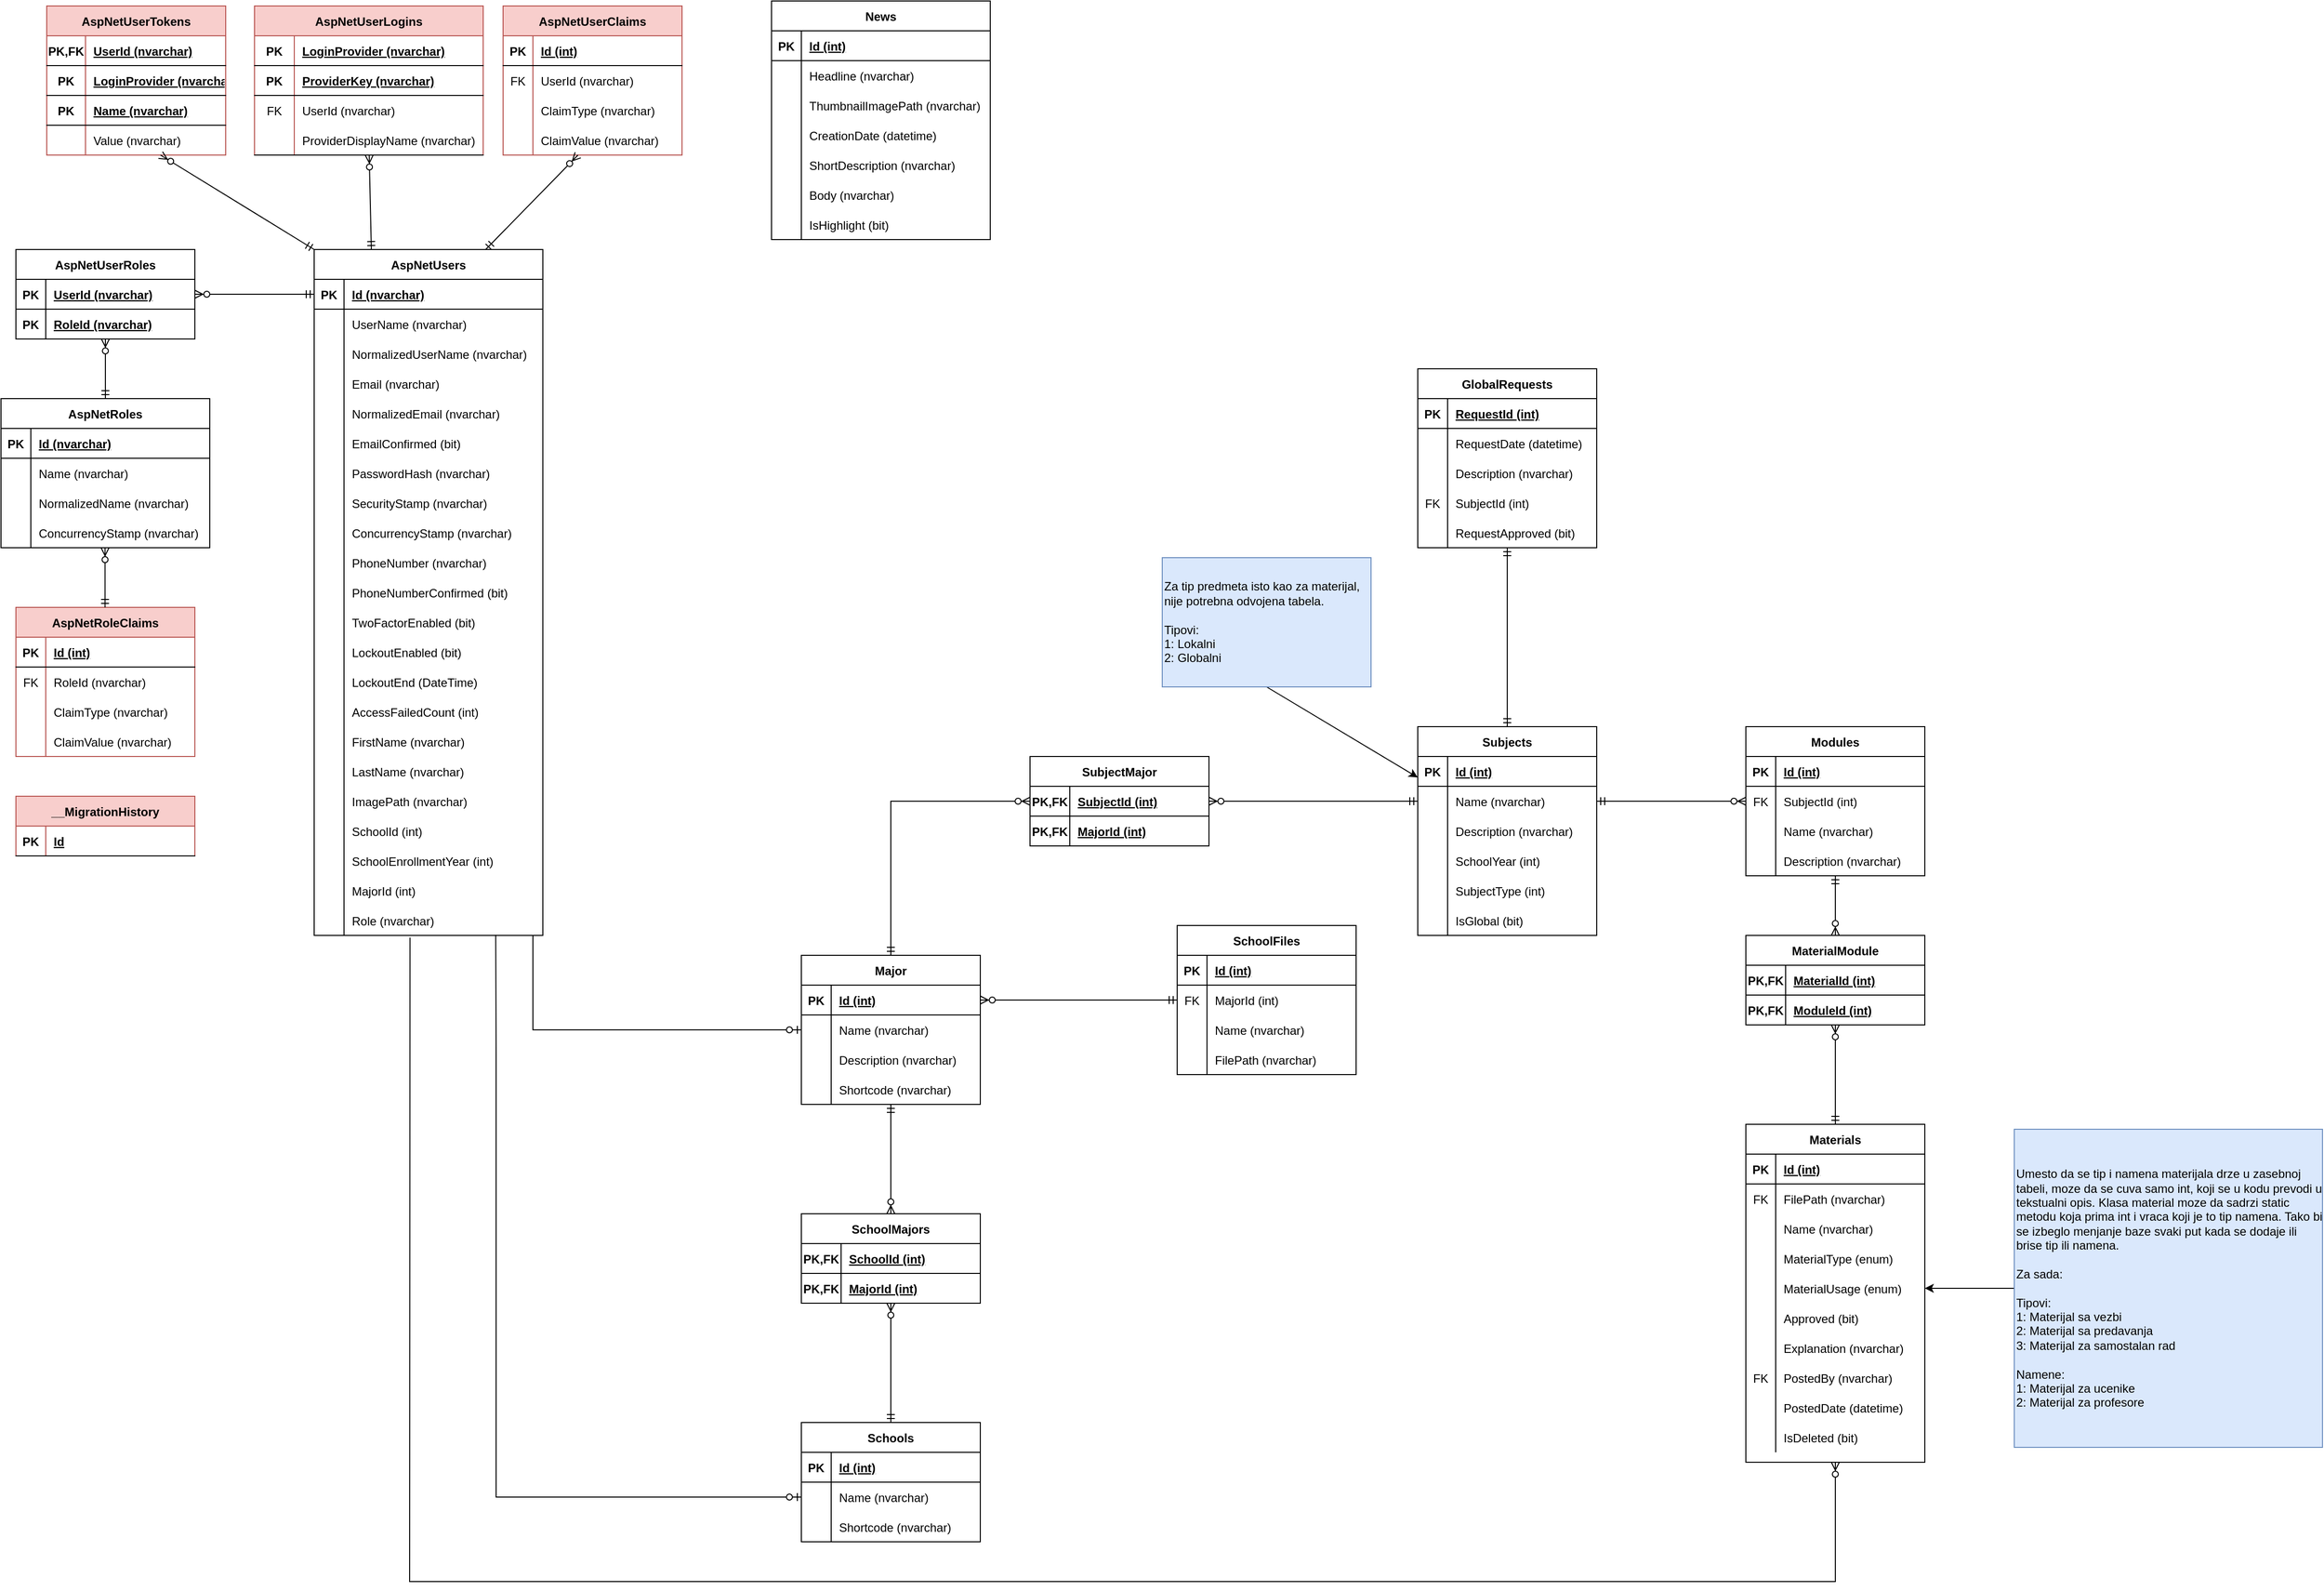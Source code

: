 <mxfile version="20.2.2" type="device"><diagram id="R2lEEEUBdFMjLlhIrx00" name="Page-1"><mxGraphModel dx="2188" dy="1172" grid="1" gridSize="10" guides="1" tooltips="1" connect="1" arrows="1" fold="1" page="1" pageScale="1" pageWidth="3300" pageHeight="2339" math="0" shadow="0" extFonts="Permanent Marker^https://fonts.googleapis.com/css?family=Permanent+Marker"><root><mxCell id="0"/><mxCell id="1" parent="0"/><mxCell id="ZR0kpFQaiaQmHdxDvSUU-41" value="AspNetUserLogins" style="shape=table;startSize=30;container=1;collapsible=1;childLayout=tableLayout;fixedRows=1;rowLines=0;fontStyle=1;align=center;resizeLast=1;fillColor=#f8cecc;strokeColor=#b85450;" parent="1" vertex="1"><mxGeometry x="280" y="15" width="230" height="150" as="geometry"/></mxCell><mxCell id="ZR0kpFQaiaQmHdxDvSUU-42" value="" style="shape=tableRow;horizontal=0;startSize=0;swimlaneHead=0;swimlaneBody=0;fillColor=none;collapsible=0;dropTarget=0;points=[[0,0.5],[1,0.5]];portConstraint=eastwest;top=0;left=0;right=0;bottom=1;" parent="ZR0kpFQaiaQmHdxDvSUU-41" vertex="1"><mxGeometry y="30" width="230" height="30" as="geometry"/></mxCell><mxCell id="ZR0kpFQaiaQmHdxDvSUU-43" value="PK" style="shape=partialRectangle;connectable=0;fillColor=none;top=0;left=0;bottom=0;right=0;fontStyle=1;overflow=hidden;" parent="ZR0kpFQaiaQmHdxDvSUU-42" vertex="1"><mxGeometry width="40" height="30" as="geometry"><mxRectangle width="40" height="30" as="alternateBounds"/></mxGeometry></mxCell><mxCell id="ZR0kpFQaiaQmHdxDvSUU-44" value="LoginProvider (nvarchar)" style="shape=partialRectangle;connectable=0;fillColor=none;top=0;left=0;bottom=0;right=0;align=left;spacingLeft=6;fontStyle=5;overflow=hidden;" parent="ZR0kpFQaiaQmHdxDvSUU-42" vertex="1"><mxGeometry x="40" width="190" height="30" as="geometry"><mxRectangle width="190" height="30" as="alternateBounds"/></mxGeometry></mxCell><mxCell id="ZR0kpFQaiaQmHdxDvSUU-58" style="shape=tableRow;horizontal=0;startSize=0;swimlaneHead=0;swimlaneBody=0;fillColor=none;collapsible=0;dropTarget=0;points=[[0,0.5],[1,0.5]];portConstraint=eastwest;top=0;left=0;right=0;bottom=1;" parent="ZR0kpFQaiaQmHdxDvSUU-41" vertex="1"><mxGeometry y="60" width="230" height="30" as="geometry"/></mxCell><mxCell id="ZR0kpFQaiaQmHdxDvSUU-59" value="PK" style="shape=partialRectangle;connectable=0;fillColor=none;top=0;left=0;bottom=0;right=0;fontStyle=1;overflow=hidden;" parent="ZR0kpFQaiaQmHdxDvSUU-58" vertex="1"><mxGeometry width="40" height="30" as="geometry"><mxRectangle width="40" height="30" as="alternateBounds"/></mxGeometry></mxCell><mxCell id="ZR0kpFQaiaQmHdxDvSUU-60" value="ProviderKey (nvarchar)" style="shape=partialRectangle;connectable=0;fillColor=none;top=0;left=0;bottom=0;right=0;align=left;spacingLeft=6;fontStyle=5;overflow=hidden;" parent="ZR0kpFQaiaQmHdxDvSUU-58" vertex="1"><mxGeometry x="40" width="190" height="30" as="geometry"><mxRectangle width="190" height="30" as="alternateBounds"/></mxGeometry></mxCell><mxCell id="ZR0kpFQaiaQmHdxDvSUU-61" style="shape=tableRow;horizontal=0;startSize=0;swimlaneHead=0;swimlaneBody=0;fillColor=none;collapsible=0;dropTarget=0;points=[[0,0.5],[1,0.5]];portConstraint=eastwest;top=0;left=0;right=0;bottom=1;strokeColor=none;" parent="ZR0kpFQaiaQmHdxDvSUU-41" vertex="1"><mxGeometry y="90" width="230" height="30" as="geometry"/></mxCell><mxCell id="ZR0kpFQaiaQmHdxDvSUU-62" value="FK" style="shape=partialRectangle;connectable=0;fillColor=none;top=0;left=0;bottom=0;right=0;fontStyle=0;overflow=hidden;" parent="ZR0kpFQaiaQmHdxDvSUU-61" vertex="1"><mxGeometry width="40" height="30" as="geometry"><mxRectangle width="40" height="30" as="alternateBounds"/></mxGeometry></mxCell><mxCell id="ZR0kpFQaiaQmHdxDvSUU-63" value="UserId (nvarchar)" style="shape=partialRectangle;connectable=0;fillColor=none;top=0;left=0;bottom=0;right=0;align=left;spacingLeft=6;fontStyle=0;overflow=hidden;strokeColor=none;" parent="ZR0kpFQaiaQmHdxDvSUU-61" vertex="1"><mxGeometry x="40" width="190" height="30" as="geometry"><mxRectangle width="190" height="30" as="alternateBounds"/></mxGeometry></mxCell><mxCell id="ZR0kpFQaiaQmHdxDvSUU-144" style="shape=tableRow;horizontal=0;startSize=0;swimlaneHead=0;swimlaneBody=0;fillColor=none;collapsible=0;dropTarget=0;points=[[0,0.5],[1,0.5]];portConstraint=eastwest;top=0;left=0;right=0;bottom=1;" parent="ZR0kpFQaiaQmHdxDvSUU-41" vertex="1"><mxGeometry y="120" width="230" height="30" as="geometry"/></mxCell><mxCell id="ZR0kpFQaiaQmHdxDvSUU-145" style="shape=partialRectangle;connectable=0;fillColor=none;top=0;left=0;bottom=0;right=0;fontStyle=1;overflow=hidden;" parent="ZR0kpFQaiaQmHdxDvSUU-144" vertex="1"><mxGeometry width="40" height="30" as="geometry"><mxRectangle width="40" height="30" as="alternateBounds"/></mxGeometry></mxCell><mxCell id="ZR0kpFQaiaQmHdxDvSUU-146" value="ProviderDisplayName (nvarchar)" style="shape=partialRectangle;connectable=0;fillColor=none;top=0;left=0;bottom=0;right=0;align=left;spacingLeft=6;fontStyle=0;overflow=hidden;" parent="ZR0kpFQaiaQmHdxDvSUU-144" vertex="1"><mxGeometry x="40" width="190" height="30" as="geometry"><mxRectangle width="190" height="30" as="alternateBounds"/></mxGeometry></mxCell><mxCell id="ZR0kpFQaiaQmHdxDvSUU-64" value="AspNetUserClaims" style="shape=table;startSize=30;container=1;collapsible=1;childLayout=tableLayout;fixedRows=1;rowLines=0;fontStyle=1;align=center;resizeLast=1;fillColor=#f8cecc;strokeColor=#b85450;" parent="1" vertex="1"><mxGeometry x="530" y="15" width="180" height="150" as="geometry"/></mxCell><mxCell id="ZR0kpFQaiaQmHdxDvSUU-65" value="" style="shape=tableRow;horizontal=0;startSize=0;swimlaneHead=0;swimlaneBody=0;fillColor=none;collapsible=0;dropTarget=0;points=[[0,0.5],[1,0.5]];portConstraint=eastwest;top=0;left=0;right=0;bottom=1;" parent="ZR0kpFQaiaQmHdxDvSUU-64" vertex="1"><mxGeometry y="30" width="180" height="30" as="geometry"/></mxCell><mxCell id="ZR0kpFQaiaQmHdxDvSUU-66" value="PK" style="shape=partialRectangle;connectable=0;fillColor=none;top=0;left=0;bottom=0;right=0;fontStyle=1;overflow=hidden;" parent="ZR0kpFQaiaQmHdxDvSUU-65" vertex="1"><mxGeometry width="30" height="30" as="geometry"><mxRectangle width="30" height="30" as="alternateBounds"/></mxGeometry></mxCell><mxCell id="ZR0kpFQaiaQmHdxDvSUU-67" value="Id (int)" style="shape=partialRectangle;connectable=0;fillColor=none;top=0;left=0;bottom=0;right=0;align=left;spacingLeft=6;fontStyle=5;overflow=hidden;" parent="ZR0kpFQaiaQmHdxDvSUU-65" vertex="1"><mxGeometry x="30" width="150" height="30" as="geometry"><mxRectangle width="150" height="30" as="alternateBounds"/></mxGeometry></mxCell><mxCell id="ZR0kpFQaiaQmHdxDvSUU-77" style="shape=tableRow;horizontal=0;startSize=0;swimlaneHead=0;swimlaneBody=0;fillColor=none;collapsible=0;dropTarget=0;points=[[0,0.5],[1,0.5]];portConstraint=eastwest;top=0;left=0;right=0;bottom=0;" parent="ZR0kpFQaiaQmHdxDvSUU-64" vertex="1"><mxGeometry y="60" width="180" height="30" as="geometry"/></mxCell><mxCell id="ZR0kpFQaiaQmHdxDvSUU-78" value="FK" style="shape=partialRectangle;connectable=0;fillColor=none;top=0;left=0;bottom=0;right=0;editable=1;overflow=hidden;" parent="ZR0kpFQaiaQmHdxDvSUU-77" vertex="1"><mxGeometry width="30" height="30" as="geometry"><mxRectangle width="30" height="30" as="alternateBounds"/></mxGeometry></mxCell><mxCell id="ZR0kpFQaiaQmHdxDvSUU-79" value="UserId (nvarchar)" style="shape=partialRectangle;connectable=0;fillColor=none;top=0;left=0;bottom=0;right=0;align=left;spacingLeft=6;overflow=hidden;" parent="ZR0kpFQaiaQmHdxDvSUU-77" vertex="1"><mxGeometry x="30" width="150" height="30" as="geometry"><mxRectangle width="150" height="30" as="alternateBounds"/></mxGeometry></mxCell><mxCell id="ZR0kpFQaiaQmHdxDvSUU-68" value="" style="shape=tableRow;horizontal=0;startSize=0;swimlaneHead=0;swimlaneBody=0;fillColor=none;collapsible=0;dropTarget=0;points=[[0,0.5],[1,0.5]];portConstraint=eastwest;top=0;left=0;right=0;bottom=0;" parent="ZR0kpFQaiaQmHdxDvSUU-64" vertex="1"><mxGeometry y="90" width="180" height="30" as="geometry"/></mxCell><mxCell id="ZR0kpFQaiaQmHdxDvSUU-69" value="" style="shape=partialRectangle;connectable=0;fillColor=none;top=0;left=0;bottom=0;right=0;editable=1;overflow=hidden;" parent="ZR0kpFQaiaQmHdxDvSUU-68" vertex="1"><mxGeometry width="30" height="30" as="geometry"><mxRectangle width="30" height="30" as="alternateBounds"/></mxGeometry></mxCell><mxCell id="ZR0kpFQaiaQmHdxDvSUU-70" value="ClaimType (nvarchar)" style="shape=partialRectangle;connectable=0;fillColor=none;top=0;left=0;bottom=0;right=0;align=left;spacingLeft=6;overflow=hidden;" parent="ZR0kpFQaiaQmHdxDvSUU-68" vertex="1"><mxGeometry x="30" width="150" height="30" as="geometry"><mxRectangle width="150" height="30" as="alternateBounds"/></mxGeometry></mxCell><mxCell id="ZR0kpFQaiaQmHdxDvSUU-71" value="" style="shape=tableRow;horizontal=0;startSize=0;swimlaneHead=0;swimlaneBody=0;fillColor=none;collapsible=0;dropTarget=0;points=[[0,0.5],[1,0.5]];portConstraint=eastwest;top=0;left=0;right=0;bottom=0;" parent="ZR0kpFQaiaQmHdxDvSUU-64" vertex="1"><mxGeometry y="120" width="180" height="30" as="geometry"/></mxCell><mxCell id="ZR0kpFQaiaQmHdxDvSUU-72" value="" style="shape=partialRectangle;connectable=0;fillColor=none;top=0;left=0;bottom=0;right=0;editable=1;overflow=hidden;" parent="ZR0kpFQaiaQmHdxDvSUU-71" vertex="1"><mxGeometry width="30" height="30" as="geometry"><mxRectangle width="30" height="30" as="alternateBounds"/></mxGeometry></mxCell><mxCell id="ZR0kpFQaiaQmHdxDvSUU-73" value="ClaimValue (nvarchar)" style="shape=partialRectangle;connectable=0;fillColor=none;top=0;left=0;bottom=0;right=0;align=left;spacingLeft=6;overflow=hidden;" parent="ZR0kpFQaiaQmHdxDvSUU-71" vertex="1"><mxGeometry x="30" width="150" height="30" as="geometry"><mxRectangle width="150" height="30" as="alternateBounds"/></mxGeometry></mxCell><mxCell id="ZR0kpFQaiaQmHdxDvSUU-81" value="AspNetRoles" style="shape=table;startSize=30;container=1;collapsible=1;childLayout=tableLayout;fixedRows=1;rowLines=0;fontStyle=1;align=center;resizeLast=1;" parent="1" vertex="1"><mxGeometry x="25" y="410" width="210" height="150" as="geometry"/></mxCell><mxCell id="ZR0kpFQaiaQmHdxDvSUU-82" value="" style="shape=tableRow;horizontal=0;startSize=0;swimlaneHead=0;swimlaneBody=0;fillColor=none;collapsible=0;dropTarget=0;points=[[0,0.5],[1,0.5]];portConstraint=eastwest;top=0;left=0;right=0;bottom=1;" parent="ZR0kpFQaiaQmHdxDvSUU-81" vertex="1"><mxGeometry y="30" width="210" height="30" as="geometry"/></mxCell><mxCell id="ZR0kpFQaiaQmHdxDvSUU-83" value="PK" style="shape=partialRectangle;connectable=0;fillColor=none;top=0;left=0;bottom=0;right=0;fontStyle=1;overflow=hidden;" parent="ZR0kpFQaiaQmHdxDvSUU-82" vertex="1"><mxGeometry width="30" height="30" as="geometry"><mxRectangle width="30" height="30" as="alternateBounds"/></mxGeometry></mxCell><mxCell id="ZR0kpFQaiaQmHdxDvSUU-84" value="Id (nvarchar)" style="shape=partialRectangle;connectable=0;fillColor=none;top=0;left=0;bottom=0;right=0;align=left;spacingLeft=6;fontStyle=5;overflow=hidden;" parent="ZR0kpFQaiaQmHdxDvSUU-82" vertex="1"><mxGeometry x="30" width="180" height="30" as="geometry"><mxRectangle width="180" height="30" as="alternateBounds"/></mxGeometry></mxCell><mxCell id="ZR0kpFQaiaQmHdxDvSUU-85" value="" style="shape=tableRow;horizontal=0;startSize=0;swimlaneHead=0;swimlaneBody=0;fillColor=none;collapsible=0;dropTarget=0;points=[[0,0.5],[1,0.5]];portConstraint=eastwest;top=0;left=0;right=0;bottom=0;" parent="ZR0kpFQaiaQmHdxDvSUU-81" vertex="1"><mxGeometry y="60" width="210" height="30" as="geometry"/></mxCell><mxCell id="ZR0kpFQaiaQmHdxDvSUU-86" value="" style="shape=partialRectangle;connectable=0;fillColor=none;top=0;left=0;bottom=0;right=0;editable=1;overflow=hidden;" parent="ZR0kpFQaiaQmHdxDvSUU-85" vertex="1"><mxGeometry width="30" height="30" as="geometry"><mxRectangle width="30" height="30" as="alternateBounds"/></mxGeometry></mxCell><mxCell id="ZR0kpFQaiaQmHdxDvSUU-87" value="Name (nvarchar)" style="shape=partialRectangle;connectable=0;fillColor=none;top=0;left=0;bottom=0;right=0;align=left;spacingLeft=6;overflow=hidden;" parent="ZR0kpFQaiaQmHdxDvSUU-85" vertex="1"><mxGeometry x="30" width="180" height="30" as="geometry"><mxRectangle width="180" height="30" as="alternateBounds"/></mxGeometry></mxCell><mxCell id="ZR0kpFQaiaQmHdxDvSUU-147" style="shape=tableRow;horizontal=0;startSize=0;swimlaneHead=0;swimlaneBody=0;fillColor=none;collapsible=0;dropTarget=0;points=[[0,0.5],[1,0.5]];portConstraint=eastwest;top=0;left=0;right=0;bottom=0;" parent="ZR0kpFQaiaQmHdxDvSUU-81" vertex="1"><mxGeometry y="90" width="210" height="30" as="geometry"/></mxCell><mxCell id="ZR0kpFQaiaQmHdxDvSUU-148" style="shape=partialRectangle;connectable=0;fillColor=none;top=0;left=0;bottom=0;right=0;editable=1;overflow=hidden;" parent="ZR0kpFQaiaQmHdxDvSUU-147" vertex="1"><mxGeometry width="30" height="30" as="geometry"><mxRectangle width="30" height="30" as="alternateBounds"/></mxGeometry></mxCell><mxCell id="ZR0kpFQaiaQmHdxDvSUU-149" value="NormalizedName (nvarchar)" style="shape=partialRectangle;connectable=0;fillColor=none;top=0;left=0;bottom=0;right=0;align=left;spacingLeft=6;overflow=hidden;" parent="ZR0kpFQaiaQmHdxDvSUU-147" vertex="1"><mxGeometry x="30" width="180" height="30" as="geometry"><mxRectangle width="180" height="30" as="alternateBounds"/></mxGeometry></mxCell><mxCell id="ZR0kpFQaiaQmHdxDvSUU-150" style="shape=tableRow;horizontal=0;startSize=0;swimlaneHead=0;swimlaneBody=0;fillColor=none;collapsible=0;dropTarget=0;points=[[0,0.5],[1,0.5]];portConstraint=eastwest;top=0;left=0;right=0;bottom=0;" parent="ZR0kpFQaiaQmHdxDvSUU-81" vertex="1"><mxGeometry y="120" width="210" height="30" as="geometry"/></mxCell><mxCell id="ZR0kpFQaiaQmHdxDvSUU-151" style="shape=partialRectangle;connectable=0;fillColor=none;top=0;left=0;bottom=0;right=0;editable=1;overflow=hidden;" parent="ZR0kpFQaiaQmHdxDvSUU-150" vertex="1"><mxGeometry width="30" height="30" as="geometry"><mxRectangle width="30" height="30" as="alternateBounds"/></mxGeometry></mxCell><mxCell id="ZR0kpFQaiaQmHdxDvSUU-152" value="ConcurrencyStamp (nvarchar)" style="shape=partialRectangle;connectable=0;fillColor=none;top=0;left=0;bottom=0;right=0;align=left;spacingLeft=6;overflow=hidden;" parent="ZR0kpFQaiaQmHdxDvSUU-150" vertex="1"><mxGeometry x="30" width="180" height="30" as="geometry"><mxRectangle width="180" height="30" as="alternateBounds"/></mxGeometry></mxCell><mxCell id="ZR0kpFQaiaQmHdxDvSUU-94" value="AspNetUserRoles" style="shape=table;startSize=30;container=1;collapsible=1;childLayout=tableLayout;fixedRows=1;rowLines=0;fontStyle=1;align=center;resizeLast=1;" parent="1" vertex="1"><mxGeometry x="40" y="260" width="180" height="90" as="geometry"/></mxCell><mxCell id="ZR0kpFQaiaQmHdxDvSUU-95" value="" style="shape=tableRow;horizontal=0;startSize=0;swimlaneHead=0;swimlaneBody=0;fillColor=none;collapsible=0;dropTarget=0;points=[[0,0.5],[1,0.5]];portConstraint=eastwest;top=0;left=0;right=0;bottom=1;" parent="ZR0kpFQaiaQmHdxDvSUU-94" vertex="1"><mxGeometry y="30" width="180" height="30" as="geometry"/></mxCell><mxCell id="ZR0kpFQaiaQmHdxDvSUU-96" value="PK" style="shape=partialRectangle;connectable=0;fillColor=none;top=0;left=0;bottom=0;right=0;fontStyle=1;overflow=hidden;" parent="ZR0kpFQaiaQmHdxDvSUU-95" vertex="1"><mxGeometry width="30" height="30" as="geometry"><mxRectangle width="30" height="30" as="alternateBounds"/></mxGeometry></mxCell><mxCell id="ZR0kpFQaiaQmHdxDvSUU-97" value="UserId (nvarchar)" style="shape=partialRectangle;connectable=0;fillColor=none;top=0;left=0;bottom=0;right=0;align=left;spacingLeft=6;fontStyle=5;overflow=hidden;" parent="ZR0kpFQaiaQmHdxDvSUU-95" vertex="1"><mxGeometry x="30" width="150" height="30" as="geometry"><mxRectangle width="150" height="30" as="alternateBounds"/></mxGeometry></mxCell><mxCell id="ZR0kpFQaiaQmHdxDvSUU-107" style="shape=tableRow;horizontal=0;startSize=0;swimlaneHead=0;swimlaneBody=0;fillColor=none;collapsible=0;dropTarget=0;points=[[0,0.5],[1,0.5]];portConstraint=eastwest;top=0;left=0;right=0;bottom=1;" parent="ZR0kpFQaiaQmHdxDvSUU-94" vertex="1"><mxGeometry y="60" width="180" height="30" as="geometry"/></mxCell><mxCell id="ZR0kpFQaiaQmHdxDvSUU-108" value="PK" style="shape=partialRectangle;connectable=0;fillColor=none;top=0;left=0;bottom=0;right=0;fontStyle=1;overflow=hidden;" parent="ZR0kpFQaiaQmHdxDvSUU-107" vertex="1"><mxGeometry width="30" height="30" as="geometry"><mxRectangle width="30" height="30" as="alternateBounds"/></mxGeometry></mxCell><mxCell id="ZR0kpFQaiaQmHdxDvSUU-109" value="RoleId (nvarchar)" style="shape=partialRectangle;connectable=0;fillColor=none;top=0;left=0;bottom=0;right=0;align=left;spacingLeft=6;fontStyle=5;overflow=hidden;" parent="ZR0kpFQaiaQmHdxDvSUU-107" vertex="1"><mxGeometry x="30" width="150" height="30" as="geometry"><mxRectangle width="150" height="30" as="alternateBounds"/></mxGeometry></mxCell><mxCell id="ZR0kpFQaiaQmHdxDvSUU-115" value="" style="fontSize=12;html=1;endArrow=ERzeroToMany;startArrow=ERmandOne;rounded=0;exitX=0.5;exitY=0;exitDx=0;exitDy=0;" parent="1" source="ZR0kpFQaiaQmHdxDvSUU-81" target="ZR0kpFQaiaQmHdxDvSUU-107" edge="1"><mxGeometry width="100" height="100" relative="1" as="geometry"><mxPoint x="180" y="390" as="sourcePoint"/><mxPoint x="280" y="290" as="targetPoint"/></mxGeometry></mxCell><mxCell id="ZR0kpFQaiaQmHdxDvSUU-116" value="AspNetUsers" style="shape=table;startSize=30;container=1;collapsible=1;childLayout=tableLayout;fixedRows=1;rowLines=0;fontStyle=1;align=center;resizeLast=1;" parent="1" vertex="1"><mxGeometry x="340" y="260" width="230" height="690" as="geometry"/></mxCell><mxCell id="ZR0kpFQaiaQmHdxDvSUU-117" value="" style="shape=tableRow;horizontal=0;startSize=0;swimlaneHead=0;swimlaneBody=0;fillColor=none;collapsible=0;dropTarget=0;points=[[0,0.5],[1,0.5]];portConstraint=eastwest;top=0;left=0;right=0;bottom=1;" parent="ZR0kpFQaiaQmHdxDvSUU-116" vertex="1"><mxGeometry y="30" width="230" height="30" as="geometry"/></mxCell><mxCell id="ZR0kpFQaiaQmHdxDvSUU-118" value="PK" style="shape=partialRectangle;connectable=0;fillColor=none;top=0;left=0;bottom=0;right=0;fontStyle=1;overflow=hidden;" parent="ZR0kpFQaiaQmHdxDvSUU-117" vertex="1"><mxGeometry width="30" height="30" as="geometry"><mxRectangle width="30" height="30" as="alternateBounds"/></mxGeometry></mxCell><mxCell id="ZR0kpFQaiaQmHdxDvSUU-119" value="Id (nvarchar)" style="shape=partialRectangle;connectable=0;fillColor=none;top=0;left=0;bottom=0;right=0;align=left;spacingLeft=6;fontStyle=5;overflow=hidden;" parent="ZR0kpFQaiaQmHdxDvSUU-117" vertex="1"><mxGeometry x="30" width="200" height="30" as="geometry"><mxRectangle width="200" height="30" as="alternateBounds"/></mxGeometry></mxCell><mxCell id="ZR0kpFQaiaQmHdxDvSUU-156" style="shape=tableRow;horizontal=0;startSize=0;swimlaneHead=0;swimlaneBody=0;fillColor=none;collapsible=0;dropTarget=0;points=[[0,0.5],[1,0.5]];portConstraint=eastwest;top=0;left=0;right=0;bottom=0;" parent="ZR0kpFQaiaQmHdxDvSUU-116" vertex="1"><mxGeometry y="60" width="230" height="30" as="geometry"/></mxCell><mxCell id="ZR0kpFQaiaQmHdxDvSUU-157" style="shape=partialRectangle;connectable=0;fillColor=none;top=0;left=0;bottom=0;right=0;editable=1;overflow=hidden;" parent="ZR0kpFQaiaQmHdxDvSUU-156" vertex="1"><mxGeometry width="30" height="30" as="geometry"><mxRectangle width="30" height="30" as="alternateBounds"/></mxGeometry></mxCell><mxCell id="ZR0kpFQaiaQmHdxDvSUU-158" value="UserName (nvarchar)" style="shape=partialRectangle;connectable=0;fillColor=none;top=0;left=0;bottom=0;right=0;align=left;spacingLeft=6;overflow=hidden;" parent="ZR0kpFQaiaQmHdxDvSUU-156" vertex="1"><mxGeometry x="30" width="200" height="30" as="geometry"><mxRectangle width="200" height="30" as="alternateBounds"/></mxGeometry></mxCell><mxCell id="ZR0kpFQaiaQmHdxDvSUU-159" style="shape=tableRow;horizontal=0;startSize=0;swimlaneHead=0;swimlaneBody=0;fillColor=none;collapsible=0;dropTarget=0;points=[[0,0.5],[1,0.5]];portConstraint=eastwest;top=0;left=0;right=0;bottom=0;" parent="ZR0kpFQaiaQmHdxDvSUU-116" vertex="1"><mxGeometry y="90" width="230" height="30" as="geometry"/></mxCell><mxCell id="ZR0kpFQaiaQmHdxDvSUU-160" style="shape=partialRectangle;connectable=0;fillColor=none;top=0;left=0;bottom=0;right=0;editable=1;overflow=hidden;" parent="ZR0kpFQaiaQmHdxDvSUU-159" vertex="1"><mxGeometry width="30" height="30" as="geometry"><mxRectangle width="30" height="30" as="alternateBounds"/></mxGeometry></mxCell><mxCell id="ZR0kpFQaiaQmHdxDvSUU-161" value="NormalizedUserName (nvarchar)" style="shape=partialRectangle;connectable=0;fillColor=none;top=0;left=0;bottom=0;right=0;align=left;spacingLeft=6;overflow=hidden;" parent="ZR0kpFQaiaQmHdxDvSUU-159" vertex="1"><mxGeometry x="30" width="200" height="30" as="geometry"><mxRectangle width="200" height="30" as="alternateBounds"/></mxGeometry></mxCell><mxCell id="ZR0kpFQaiaQmHdxDvSUU-120" value="" style="shape=tableRow;horizontal=0;startSize=0;swimlaneHead=0;swimlaneBody=0;fillColor=none;collapsible=0;dropTarget=0;points=[[0,0.5],[1,0.5]];portConstraint=eastwest;top=0;left=0;right=0;bottom=0;" parent="ZR0kpFQaiaQmHdxDvSUU-116" vertex="1"><mxGeometry y="120" width="230" height="30" as="geometry"/></mxCell><mxCell id="ZR0kpFQaiaQmHdxDvSUU-121" value="" style="shape=partialRectangle;connectable=0;fillColor=none;top=0;left=0;bottom=0;right=0;editable=1;overflow=hidden;" parent="ZR0kpFQaiaQmHdxDvSUU-120" vertex="1"><mxGeometry width="30" height="30" as="geometry"><mxRectangle width="30" height="30" as="alternateBounds"/></mxGeometry></mxCell><mxCell id="ZR0kpFQaiaQmHdxDvSUU-122" value="Email (nvarchar)" style="shape=partialRectangle;connectable=0;fillColor=none;top=0;left=0;bottom=0;right=0;align=left;spacingLeft=6;overflow=hidden;" parent="ZR0kpFQaiaQmHdxDvSUU-120" vertex="1"><mxGeometry x="30" width="200" height="30" as="geometry"><mxRectangle width="200" height="30" as="alternateBounds"/></mxGeometry></mxCell><mxCell id="ZR0kpFQaiaQmHdxDvSUU-153" style="shape=tableRow;horizontal=0;startSize=0;swimlaneHead=0;swimlaneBody=0;fillColor=none;collapsible=0;dropTarget=0;points=[[0,0.5],[1,0.5]];portConstraint=eastwest;top=0;left=0;right=0;bottom=0;" parent="ZR0kpFQaiaQmHdxDvSUU-116" vertex="1"><mxGeometry y="150" width="230" height="30" as="geometry"/></mxCell><mxCell id="ZR0kpFQaiaQmHdxDvSUU-154" style="shape=partialRectangle;connectable=0;fillColor=none;top=0;left=0;bottom=0;right=0;editable=1;overflow=hidden;" parent="ZR0kpFQaiaQmHdxDvSUU-153" vertex="1"><mxGeometry width="30" height="30" as="geometry"><mxRectangle width="30" height="30" as="alternateBounds"/></mxGeometry></mxCell><mxCell id="ZR0kpFQaiaQmHdxDvSUU-155" value="NormalizedEmail (nvarchar)" style="shape=partialRectangle;connectable=0;fillColor=none;top=0;left=0;bottom=0;right=0;align=left;spacingLeft=6;overflow=hidden;" parent="ZR0kpFQaiaQmHdxDvSUU-153" vertex="1"><mxGeometry x="30" width="200" height="30" as="geometry"><mxRectangle width="200" height="30" as="alternateBounds"/></mxGeometry></mxCell><mxCell id="ZR0kpFQaiaQmHdxDvSUU-123" value="" style="shape=tableRow;horizontal=0;startSize=0;swimlaneHead=0;swimlaneBody=0;fillColor=none;collapsible=0;dropTarget=0;points=[[0,0.5],[1,0.5]];portConstraint=eastwest;top=0;left=0;right=0;bottom=0;" parent="ZR0kpFQaiaQmHdxDvSUU-116" vertex="1"><mxGeometry y="180" width="230" height="30" as="geometry"/></mxCell><mxCell id="ZR0kpFQaiaQmHdxDvSUU-124" value="" style="shape=partialRectangle;connectable=0;fillColor=none;top=0;left=0;bottom=0;right=0;editable=1;overflow=hidden;" parent="ZR0kpFQaiaQmHdxDvSUU-123" vertex="1"><mxGeometry width="30" height="30" as="geometry"><mxRectangle width="30" height="30" as="alternateBounds"/></mxGeometry></mxCell><mxCell id="ZR0kpFQaiaQmHdxDvSUU-125" value="EmailConfirmed (bit)" style="shape=partialRectangle;connectable=0;fillColor=none;top=0;left=0;bottom=0;right=0;align=left;spacingLeft=6;overflow=hidden;" parent="ZR0kpFQaiaQmHdxDvSUU-123" vertex="1"><mxGeometry x="30" width="200" height="30" as="geometry"><mxRectangle width="200" height="30" as="alternateBounds"/></mxGeometry></mxCell><mxCell id="ZR0kpFQaiaQmHdxDvSUU-126" value="" style="shape=tableRow;horizontal=0;startSize=0;swimlaneHead=0;swimlaneBody=0;fillColor=none;collapsible=0;dropTarget=0;points=[[0,0.5],[1,0.5]];portConstraint=eastwest;top=0;left=0;right=0;bottom=0;" parent="ZR0kpFQaiaQmHdxDvSUU-116" vertex="1"><mxGeometry y="210" width="230" height="30" as="geometry"/></mxCell><mxCell id="ZR0kpFQaiaQmHdxDvSUU-127" value="" style="shape=partialRectangle;connectable=0;fillColor=none;top=0;left=0;bottom=0;right=0;editable=1;overflow=hidden;" parent="ZR0kpFQaiaQmHdxDvSUU-126" vertex="1"><mxGeometry width="30" height="30" as="geometry"><mxRectangle width="30" height="30" as="alternateBounds"/></mxGeometry></mxCell><mxCell id="ZR0kpFQaiaQmHdxDvSUU-128" value="PasswordHash (nvarchar)" style="shape=partialRectangle;connectable=0;fillColor=none;top=0;left=0;bottom=0;right=0;align=left;spacingLeft=6;overflow=hidden;" parent="ZR0kpFQaiaQmHdxDvSUU-126" vertex="1"><mxGeometry x="30" width="200" height="30" as="geometry"><mxRectangle width="200" height="30" as="alternateBounds"/></mxGeometry></mxCell><mxCell id="ZR0kpFQaiaQmHdxDvSUU-141" style="shape=tableRow;horizontal=0;startSize=0;swimlaneHead=0;swimlaneBody=0;fillColor=none;collapsible=0;dropTarget=0;points=[[0,0.5],[1,0.5]];portConstraint=eastwest;top=0;left=0;right=0;bottom=0;" parent="ZR0kpFQaiaQmHdxDvSUU-116" vertex="1"><mxGeometry y="240" width="230" height="30" as="geometry"/></mxCell><mxCell id="ZR0kpFQaiaQmHdxDvSUU-142" style="shape=partialRectangle;connectable=0;fillColor=none;top=0;left=0;bottom=0;right=0;editable=1;overflow=hidden;" parent="ZR0kpFQaiaQmHdxDvSUU-141" vertex="1"><mxGeometry width="30" height="30" as="geometry"><mxRectangle width="30" height="30" as="alternateBounds"/></mxGeometry></mxCell><mxCell id="ZR0kpFQaiaQmHdxDvSUU-143" value="SecurityStamp (nvarchar)" style="shape=partialRectangle;connectable=0;fillColor=none;top=0;left=0;bottom=0;right=0;align=left;spacingLeft=6;overflow=hidden;" parent="ZR0kpFQaiaQmHdxDvSUU-141" vertex="1"><mxGeometry x="30" width="200" height="30" as="geometry"><mxRectangle width="200" height="30" as="alternateBounds"/></mxGeometry></mxCell><mxCell id="ZR0kpFQaiaQmHdxDvSUU-138" style="shape=tableRow;horizontal=0;startSize=0;swimlaneHead=0;swimlaneBody=0;fillColor=none;collapsible=0;dropTarget=0;points=[[0,0.5],[1,0.5]];portConstraint=eastwest;top=0;left=0;right=0;bottom=0;" parent="ZR0kpFQaiaQmHdxDvSUU-116" vertex="1"><mxGeometry y="270" width="230" height="30" as="geometry"/></mxCell><mxCell id="ZR0kpFQaiaQmHdxDvSUU-139" style="shape=partialRectangle;connectable=0;fillColor=none;top=0;left=0;bottom=0;right=0;editable=1;overflow=hidden;" parent="ZR0kpFQaiaQmHdxDvSUU-138" vertex="1"><mxGeometry width="30" height="30" as="geometry"><mxRectangle width="30" height="30" as="alternateBounds"/></mxGeometry></mxCell><mxCell id="ZR0kpFQaiaQmHdxDvSUU-140" value="ConcurrencyStamp (nvarchar)" style="shape=partialRectangle;connectable=0;fillColor=none;top=0;left=0;bottom=0;right=0;align=left;spacingLeft=6;overflow=hidden;" parent="ZR0kpFQaiaQmHdxDvSUU-138" vertex="1"><mxGeometry x="30" width="200" height="30" as="geometry"><mxRectangle width="200" height="30" as="alternateBounds"/></mxGeometry></mxCell><mxCell id="ZR0kpFQaiaQmHdxDvSUU-135" style="shape=tableRow;horizontal=0;startSize=0;swimlaneHead=0;swimlaneBody=0;fillColor=none;collapsible=0;dropTarget=0;points=[[0,0.5],[1,0.5]];portConstraint=eastwest;top=0;left=0;right=0;bottom=0;" parent="ZR0kpFQaiaQmHdxDvSUU-116" vertex="1"><mxGeometry y="300" width="230" height="30" as="geometry"/></mxCell><mxCell id="ZR0kpFQaiaQmHdxDvSUU-136" style="shape=partialRectangle;connectable=0;fillColor=none;top=0;left=0;bottom=0;right=0;editable=1;overflow=hidden;" parent="ZR0kpFQaiaQmHdxDvSUU-135" vertex="1"><mxGeometry width="30" height="30" as="geometry"><mxRectangle width="30" height="30" as="alternateBounds"/></mxGeometry></mxCell><mxCell id="ZR0kpFQaiaQmHdxDvSUU-137" value="PhoneNumber (nvarchar)" style="shape=partialRectangle;connectable=0;fillColor=none;top=0;left=0;bottom=0;right=0;align=left;spacingLeft=6;overflow=hidden;" parent="ZR0kpFQaiaQmHdxDvSUU-135" vertex="1"><mxGeometry x="30" width="200" height="30" as="geometry"><mxRectangle width="200" height="30" as="alternateBounds"/></mxGeometry></mxCell><mxCell id="ZR0kpFQaiaQmHdxDvSUU-132" style="shape=tableRow;horizontal=0;startSize=0;swimlaneHead=0;swimlaneBody=0;fillColor=none;collapsible=0;dropTarget=0;points=[[0,0.5],[1,0.5]];portConstraint=eastwest;top=0;left=0;right=0;bottom=0;" parent="ZR0kpFQaiaQmHdxDvSUU-116" vertex="1"><mxGeometry y="330" width="230" height="30" as="geometry"/></mxCell><mxCell id="ZR0kpFQaiaQmHdxDvSUU-133" style="shape=partialRectangle;connectable=0;fillColor=none;top=0;left=0;bottom=0;right=0;editable=1;overflow=hidden;" parent="ZR0kpFQaiaQmHdxDvSUU-132" vertex="1"><mxGeometry width="30" height="30" as="geometry"><mxRectangle width="30" height="30" as="alternateBounds"/></mxGeometry></mxCell><mxCell id="ZR0kpFQaiaQmHdxDvSUU-134" value="PhoneNumberConfirmed (bit)" style="shape=partialRectangle;connectable=0;fillColor=none;top=0;left=0;bottom=0;right=0;align=left;spacingLeft=6;overflow=hidden;" parent="ZR0kpFQaiaQmHdxDvSUU-132" vertex="1"><mxGeometry x="30" width="200" height="30" as="geometry"><mxRectangle width="200" height="30" as="alternateBounds"/></mxGeometry></mxCell><mxCell id="ZR0kpFQaiaQmHdxDvSUU-129" style="shape=tableRow;horizontal=0;startSize=0;swimlaneHead=0;swimlaneBody=0;fillColor=none;collapsible=0;dropTarget=0;points=[[0,0.5],[1,0.5]];portConstraint=eastwest;top=0;left=0;right=0;bottom=0;" parent="ZR0kpFQaiaQmHdxDvSUU-116" vertex="1"><mxGeometry y="360" width="230" height="30" as="geometry"/></mxCell><mxCell id="ZR0kpFQaiaQmHdxDvSUU-130" style="shape=partialRectangle;connectable=0;fillColor=none;top=0;left=0;bottom=0;right=0;editable=1;overflow=hidden;" parent="ZR0kpFQaiaQmHdxDvSUU-129" vertex="1"><mxGeometry width="30" height="30" as="geometry"><mxRectangle width="30" height="30" as="alternateBounds"/></mxGeometry></mxCell><mxCell id="ZR0kpFQaiaQmHdxDvSUU-131" value="TwoFactorEnabled (bit)" style="shape=partialRectangle;connectable=0;fillColor=none;top=0;left=0;bottom=0;right=0;align=left;spacingLeft=6;overflow=hidden;" parent="ZR0kpFQaiaQmHdxDvSUU-129" vertex="1"><mxGeometry x="30" width="200" height="30" as="geometry"><mxRectangle width="200" height="30" as="alternateBounds"/></mxGeometry></mxCell><mxCell id="ZR0kpFQaiaQmHdxDvSUU-168" style="shape=tableRow;horizontal=0;startSize=0;swimlaneHead=0;swimlaneBody=0;fillColor=none;collapsible=0;dropTarget=0;points=[[0,0.5],[1,0.5]];portConstraint=eastwest;top=0;left=0;right=0;bottom=0;" parent="ZR0kpFQaiaQmHdxDvSUU-116" vertex="1"><mxGeometry y="390" width="230" height="30" as="geometry"/></mxCell><mxCell id="ZR0kpFQaiaQmHdxDvSUU-169" style="shape=partialRectangle;connectable=0;fillColor=none;top=0;left=0;bottom=0;right=0;editable=1;overflow=hidden;" parent="ZR0kpFQaiaQmHdxDvSUU-168" vertex="1"><mxGeometry width="30" height="30" as="geometry"><mxRectangle width="30" height="30" as="alternateBounds"/></mxGeometry></mxCell><mxCell id="ZR0kpFQaiaQmHdxDvSUU-170" value="LockoutEnabled (bit)" style="shape=partialRectangle;connectable=0;fillColor=none;top=0;left=0;bottom=0;right=0;align=left;spacingLeft=6;overflow=hidden;" parent="ZR0kpFQaiaQmHdxDvSUU-168" vertex="1"><mxGeometry x="30" width="200" height="30" as="geometry"><mxRectangle width="200" height="30" as="alternateBounds"/></mxGeometry></mxCell><mxCell id="ZR0kpFQaiaQmHdxDvSUU-165" style="shape=tableRow;horizontal=0;startSize=0;swimlaneHead=0;swimlaneBody=0;fillColor=none;collapsible=0;dropTarget=0;points=[[0,0.5],[1,0.5]];portConstraint=eastwest;top=0;left=0;right=0;bottom=0;" parent="ZR0kpFQaiaQmHdxDvSUU-116" vertex="1"><mxGeometry y="420" width="230" height="30" as="geometry"/></mxCell><mxCell id="ZR0kpFQaiaQmHdxDvSUU-166" style="shape=partialRectangle;connectable=0;fillColor=none;top=0;left=0;bottom=0;right=0;editable=1;overflow=hidden;" parent="ZR0kpFQaiaQmHdxDvSUU-165" vertex="1"><mxGeometry width="30" height="30" as="geometry"><mxRectangle width="30" height="30" as="alternateBounds"/></mxGeometry></mxCell><mxCell id="ZR0kpFQaiaQmHdxDvSUU-167" value="LockoutEnd (DateTime)" style="shape=partialRectangle;connectable=0;fillColor=none;top=0;left=0;bottom=0;right=0;align=left;spacingLeft=6;overflow=hidden;" parent="ZR0kpFQaiaQmHdxDvSUU-165" vertex="1"><mxGeometry x="30" width="200" height="30" as="geometry"><mxRectangle width="200" height="30" as="alternateBounds"/></mxGeometry></mxCell><mxCell id="ZR0kpFQaiaQmHdxDvSUU-162" style="shape=tableRow;horizontal=0;startSize=0;swimlaneHead=0;swimlaneBody=0;fillColor=none;collapsible=0;dropTarget=0;points=[[0,0.5],[1,0.5]];portConstraint=eastwest;top=0;left=0;right=0;bottom=0;" parent="ZR0kpFQaiaQmHdxDvSUU-116" vertex="1"><mxGeometry y="450" width="230" height="30" as="geometry"/></mxCell><mxCell id="ZR0kpFQaiaQmHdxDvSUU-163" style="shape=partialRectangle;connectable=0;fillColor=none;top=0;left=0;bottom=0;right=0;editable=1;overflow=hidden;" parent="ZR0kpFQaiaQmHdxDvSUU-162" vertex="1"><mxGeometry width="30" height="30" as="geometry"><mxRectangle width="30" height="30" as="alternateBounds"/></mxGeometry></mxCell><mxCell id="ZR0kpFQaiaQmHdxDvSUU-164" value="AccessFailedCount (int)" style="shape=partialRectangle;connectable=0;fillColor=none;top=0;left=0;bottom=0;right=0;align=left;spacingLeft=6;overflow=hidden;" parent="ZR0kpFQaiaQmHdxDvSUU-162" vertex="1"><mxGeometry x="30" width="200" height="30" as="geometry"><mxRectangle width="200" height="30" as="alternateBounds"/></mxGeometry></mxCell><mxCell id="NAbkgPU4OYLRWlFkawl9-53" style="shape=tableRow;horizontal=0;startSize=0;swimlaneHead=0;swimlaneBody=0;fillColor=none;collapsible=0;dropTarget=0;points=[[0,0.5],[1,0.5]];portConstraint=eastwest;top=0;left=0;right=0;bottom=0;" parent="ZR0kpFQaiaQmHdxDvSUU-116" vertex="1"><mxGeometry y="480" width="230" height="30" as="geometry"/></mxCell><mxCell id="NAbkgPU4OYLRWlFkawl9-54" style="shape=partialRectangle;connectable=0;fillColor=none;top=0;left=0;bottom=0;right=0;editable=1;overflow=hidden;" parent="NAbkgPU4OYLRWlFkawl9-53" vertex="1"><mxGeometry width="30" height="30" as="geometry"><mxRectangle width="30" height="30" as="alternateBounds"/></mxGeometry></mxCell><mxCell id="NAbkgPU4OYLRWlFkawl9-55" value="FirstName (nvarchar)" style="shape=partialRectangle;connectable=0;fillColor=none;top=0;left=0;bottom=0;right=0;align=left;spacingLeft=6;overflow=hidden;" parent="NAbkgPU4OYLRWlFkawl9-53" vertex="1"><mxGeometry x="30" width="200" height="30" as="geometry"><mxRectangle width="200" height="30" as="alternateBounds"/></mxGeometry></mxCell><mxCell id="NAbkgPU4OYLRWlFkawl9-50" style="shape=tableRow;horizontal=0;startSize=0;swimlaneHead=0;swimlaneBody=0;fillColor=none;collapsible=0;dropTarget=0;points=[[0,0.5],[1,0.5]];portConstraint=eastwest;top=0;left=0;right=0;bottom=0;" parent="ZR0kpFQaiaQmHdxDvSUU-116" vertex="1"><mxGeometry y="510" width="230" height="30" as="geometry"/></mxCell><mxCell id="NAbkgPU4OYLRWlFkawl9-51" style="shape=partialRectangle;connectable=0;fillColor=none;top=0;left=0;bottom=0;right=0;editable=1;overflow=hidden;" parent="NAbkgPU4OYLRWlFkawl9-50" vertex="1"><mxGeometry width="30" height="30" as="geometry"><mxRectangle width="30" height="30" as="alternateBounds"/></mxGeometry></mxCell><mxCell id="NAbkgPU4OYLRWlFkawl9-52" value="LastName (nvarchar)" style="shape=partialRectangle;connectable=0;fillColor=none;top=0;left=0;bottom=0;right=0;align=left;spacingLeft=6;overflow=hidden;" parent="NAbkgPU4OYLRWlFkawl9-50" vertex="1"><mxGeometry x="30" width="200" height="30" as="geometry"><mxRectangle width="200" height="30" as="alternateBounds"/></mxGeometry></mxCell><mxCell id="NAbkgPU4OYLRWlFkawl9-47" style="shape=tableRow;horizontal=0;startSize=0;swimlaneHead=0;swimlaneBody=0;fillColor=none;collapsible=0;dropTarget=0;points=[[0,0.5],[1,0.5]];portConstraint=eastwest;top=0;left=0;right=0;bottom=0;" parent="ZR0kpFQaiaQmHdxDvSUU-116" vertex="1"><mxGeometry y="540" width="230" height="30" as="geometry"/></mxCell><mxCell id="NAbkgPU4OYLRWlFkawl9-48" style="shape=partialRectangle;connectable=0;fillColor=none;top=0;left=0;bottom=0;right=0;editable=1;overflow=hidden;" parent="NAbkgPU4OYLRWlFkawl9-47" vertex="1"><mxGeometry width="30" height="30" as="geometry"><mxRectangle width="30" height="30" as="alternateBounds"/></mxGeometry></mxCell><mxCell id="NAbkgPU4OYLRWlFkawl9-49" value="ImagePath (nvarchar)" style="shape=partialRectangle;connectable=0;fillColor=none;top=0;left=0;bottom=0;right=0;align=left;spacingLeft=6;overflow=hidden;" parent="NAbkgPU4OYLRWlFkawl9-47" vertex="1"><mxGeometry x="30" width="200" height="30" as="geometry"><mxRectangle width="200" height="30" as="alternateBounds"/></mxGeometry></mxCell><mxCell id="NAbkgPU4OYLRWlFkawl9-44" style="shape=tableRow;horizontal=0;startSize=0;swimlaneHead=0;swimlaneBody=0;fillColor=none;collapsible=0;dropTarget=0;points=[[0,0.5],[1,0.5]];portConstraint=eastwest;top=0;left=0;right=0;bottom=0;" parent="ZR0kpFQaiaQmHdxDvSUU-116" vertex="1"><mxGeometry y="570" width="230" height="30" as="geometry"/></mxCell><mxCell id="NAbkgPU4OYLRWlFkawl9-45" style="shape=partialRectangle;connectable=0;fillColor=none;top=0;left=0;bottom=0;right=0;editable=1;overflow=hidden;" parent="NAbkgPU4OYLRWlFkawl9-44" vertex="1"><mxGeometry width="30" height="30" as="geometry"><mxRectangle width="30" height="30" as="alternateBounds"/></mxGeometry></mxCell><mxCell id="NAbkgPU4OYLRWlFkawl9-46" value="SchoolId (int)" style="shape=partialRectangle;connectable=0;fillColor=none;top=0;left=0;bottom=0;right=0;align=left;spacingLeft=6;overflow=hidden;" parent="NAbkgPU4OYLRWlFkawl9-44" vertex="1"><mxGeometry x="30" width="200" height="30" as="geometry"><mxRectangle width="200" height="30" as="alternateBounds"/></mxGeometry></mxCell><mxCell id="NAbkgPU4OYLRWlFkawl9-59" style="shape=tableRow;horizontal=0;startSize=0;swimlaneHead=0;swimlaneBody=0;fillColor=none;collapsible=0;dropTarget=0;points=[[0,0.5],[1,0.5]];portConstraint=eastwest;top=0;left=0;right=0;bottom=0;" parent="ZR0kpFQaiaQmHdxDvSUU-116" vertex="1"><mxGeometry y="600" width="230" height="30" as="geometry"/></mxCell><mxCell id="NAbkgPU4OYLRWlFkawl9-60" style="shape=partialRectangle;connectable=0;fillColor=none;top=0;left=0;bottom=0;right=0;editable=1;overflow=hidden;" parent="NAbkgPU4OYLRWlFkawl9-59" vertex="1"><mxGeometry width="30" height="30" as="geometry"><mxRectangle width="30" height="30" as="alternateBounds"/></mxGeometry></mxCell><mxCell id="NAbkgPU4OYLRWlFkawl9-61" value="SchoolEnrollmentYear (int)" style="shape=partialRectangle;connectable=0;fillColor=none;top=0;left=0;bottom=0;right=0;align=left;spacingLeft=6;overflow=hidden;" parent="NAbkgPU4OYLRWlFkawl9-59" vertex="1"><mxGeometry x="30" width="200" height="30" as="geometry"><mxRectangle width="200" height="30" as="alternateBounds"/></mxGeometry></mxCell><mxCell id="NAbkgPU4OYLRWlFkawl9-56" style="shape=tableRow;horizontal=0;startSize=0;swimlaneHead=0;swimlaneBody=0;fillColor=none;collapsible=0;dropTarget=0;points=[[0,0.5],[1,0.5]];portConstraint=eastwest;top=0;left=0;right=0;bottom=0;" parent="ZR0kpFQaiaQmHdxDvSUU-116" vertex="1"><mxGeometry y="630" width="230" height="30" as="geometry"/></mxCell><mxCell id="NAbkgPU4OYLRWlFkawl9-57" style="shape=partialRectangle;connectable=0;fillColor=none;top=0;left=0;bottom=0;right=0;editable=1;overflow=hidden;" parent="NAbkgPU4OYLRWlFkawl9-56" vertex="1"><mxGeometry width="30" height="30" as="geometry"><mxRectangle width="30" height="30" as="alternateBounds"/></mxGeometry></mxCell><mxCell id="NAbkgPU4OYLRWlFkawl9-58" value="MajorId (int)" style="shape=partialRectangle;connectable=0;fillColor=none;top=0;left=0;bottom=0;right=0;align=left;spacingLeft=6;overflow=hidden;" parent="NAbkgPU4OYLRWlFkawl9-56" vertex="1"><mxGeometry x="30" width="200" height="30" as="geometry"><mxRectangle width="200" height="30" as="alternateBounds"/></mxGeometry></mxCell><mxCell id="NAbkgPU4OYLRWlFkawl9-62" style="shape=tableRow;horizontal=0;startSize=0;swimlaneHead=0;swimlaneBody=0;fillColor=none;collapsible=0;dropTarget=0;points=[[0,0.5],[1,0.5]];portConstraint=eastwest;top=0;left=0;right=0;bottom=0;" parent="ZR0kpFQaiaQmHdxDvSUU-116" vertex="1"><mxGeometry y="660" width="230" height="30" as="geometry"/></mxCell><mxCell id="NAbkgPU4OYLRWlFkawl9-63" style="shape=partialRectangle;connectable=0;fillColor=none;top=0;left=0;bottom=0;right=0;editable=1;overflow=hidden;" parent="NAbkgPU4OYLRWlFkawl9-62" vertex="1"><mxGeometry width="30" height="30" as="geometry"><mxRectangle width="30" height="30" as="alternateBounds"/></mxGeometry></mxCell><mxCell id="NAbkgPU4OYLRWlFkawl9-64" value="Role (nvarchar)" style="shape=partialRectangle;connectable=0;fillColor=none;top=0;left=0;bottom=0;right=0;align=left;spacingLeft=6;overflow=hidden;" parent="NAbkgPU4OYLRWlFkawl9-62" vertex="1"><mxGeometry x="30" width="200" height="30" as="geometry"><mxRectangle width="200" height="30" as="alternateBounds"/></mxGeometry></mxCell><mxCell id="ZR0kpFQaiaQmHdxDvSUU-171" value="AspNetRoleClaims" style="shape=table;startSize=30;container=1;collapsible=1;childLayout=tableLayout;fixedRows=1;rowLines=0;fontStyle=1;align=center;resizeLast=1;fillColor=#f8cecc;strokeColor=#b85450;" parent="1" vertex="1"><mxGeometry x="40" y="620" width="180" height="150" as="geometry"/></mxCell><mxCell id="ZR0kpFQaiaQmHdxDvSUU-172" value="" style="shape=tableRow;horizontal=0;startSize=0;swimlaneHead=0;swimlaneBody=0;fillColor=none;collapsible=0;dropTarget=0;points=[[0,0.5],[1,0.5]];portConstraint=eastwest;top=0;left=0;right=0;bottom=1;" parent="ZR0kpFQaiaQmHdxDvSUU-171" vertex="1"><mxGeometry y="30" width="180" height="30" as="geometry"/></mxCell><mxCell id="ZR0kpFQaiaQmHdxDvSUU-173" value="PK" style="shape=partialRectangle;connectable=0;fillColor=none;top=0;left=0;bottom=0;right=0;fontStyle=1;overflow=hidden;" parent="ZR0kpFQaiaQmHdxDvSUU-172" vertex="1"><mxGeometry width="30" height="30" as="geometry"><mxRectangle width="30" height="30" as="alternateBounds"/></mxGeometry></mxCell><mxCell id="ZR0kpFQaiaQmHdxDvSUU-174" value="Id (int)" style="shape=partialRectangle;connectable=0;fillColor=none;top=0;left=0;bottom=0;right=0;align=left;spacingLeft=6;fontStyle=5;overflow=hidden;" parent="ZR0kpFQaiaQmHdxDvSUU-172" vertex="1"><mxGeometry x="30" width="150" height="30" as="geometry"><mxRectangle width="150" height="30" as="alternateBounds"/></mxGeometry></mxCell><mxCell id="ZR0kpFQaiaQmHdxDvSUU-175" value="" style="shape=tableRow;horizontal=0;startSize=0;swimlaneHead=0;swimlaneBody=0;fillColor=none;collapsible=0;dropTarget=0;points=[[0,0.5],[1,0.5]];portConstraint=eastwest;top=0;left=0;right=0;bottom=0;" parent="ZR0kpFQaiaQmHdxDvSUU-171" vertex="1"><mxGeometry y="60" width="180" height="30" as="geometry"/></mxCell><mxCell id="ZR0kpFQaiaQmHdxDvSUU-176" value="FK" style="shape=partialRectangle;connectable=0;fillColor=none;top=0;left=0;bottom=0;right=0;editable=1;overflow=hidden;" parent="ZR0kpFQaiaQmHdxDvSUU-175" vertex="1"><mxGeometry width="30" height="30" as="geometry"><mxRectangle width="30" height="30" as="alternateBounds"/></mxGeometry></mxCell><mxCell id="ZR0kpFQaiaQmHdxDvSUU-177" value="RoleId (nvarchar)" style="shape=partialRectangle;connectable=0;fillColor=none;top=0;left=0;bottom=0;right=0;align=left;spacingLeft=6;overflow=hidden;" parent="ZR0kpFQaiaQmHdxDvSUU-175" vertex="1"><mxGeometry x="30" width="150" height="30" as="geometry"><mxRectangle width="150" height="30" as="alternateBounds"/></mxGeometry></mxCell><mxCell id="ZR0kpFQaiaQmHdxDvSUU-178" value="" style="shape=tableRow;horizontal=0;startSize=0;swimlaneHead=0;swimlaneBody=0;fillColor=none;collapsible=0;dropTarget=0;points=[[0,0.5],[1,0.5]];portConstraint=eastwest;top=0;left=0;right=0;bottom=0;" parent="ZR0kpFQaiaQmHdxDvSUU-171" vertex="1"><mxGeometry y="90" width="180" height="30" as="geometry"/></mxCell><mxCell id="ZR0kpFQaiaQmHdxDvSUU-179" value="" style="shape=partialRectangle;connectable=0;fillColor=none;top=0;left=0;bottom=0;right=0;editable=1;overflow=hidden;" parent="ZR0kpFQaiaQmHdxDvSUU-178" vertex="1"><mxGeometry width="30" height="30" as="geometry"><mxRectangle width="30" height="30" as="alternateBounds"/></mxGeometry></mxCell><mxCell id="ZR0kpFQaiaQmHdxDvSUU-180" value="ClaimType (nvarchar)" style="shape=partialRectangle;connectable=0;fillColor=none;top=0;left=0;bottom=0;right=0;align=left;spacingLeft=6;overflow=hidden;" parent="ZR0kpFQaiaQmHdxDvSUU-178" vertex="1"><mxGeometry x="30" width="150" height="30" as="geometry"><mxRectangle width="150" height="30" as="alternateBounds"/></mxGeometry></mxCell><mxCell id="ZR0kpFQaiaQmHdxDvSUU-181" value="" style="shape=tableRow;horizontal=0;startSize=0;swimlaneHead=0;swimlaneBody=0;fillColor=none;collapsible=0;dropTarget=0;points=[[0,0.5],[1,0.5]];portConstraint=eastwest;top=0;left=0;right=0;bottom=0;" parent="ZR0kpFQaiaQmHdxDvSUU-171" vertex="1"><mxGeometry y="120" width="180" height="30" as="geometry"/></mxCell><mxCell id="ZR0kpFQaiaQmHdxDvSUU-182" value="" style="shape=partialRectangle;connectable=0;fillColor=none;top=0;left=0;bottom=0;right=0;editable=1;overflow=hidden;" parent="ZR0kpFQaiaQmHdxDvSUU-181" vertex="1"><mxGeometry width="30" height="30" as="geometry"><mxRectangle width="30" height="30" as="alternateBounds"/></mxGeometry></mxCell><mxCell id="ZR0kpFQaiaQmHdxDvSUU-183" value="ClaimValue (nvarchar)" style="shape=partialRectangle;connectable=0;fillColor=none;top=0;left=0;bottom=0;right=0;align=left;spacingLeft=6;overflow=hidden;" parent="ZR0kpFQaiaQmHdxDvSUU-181" vertex="1"><mxGeometry x="30" width="150" height="30" as="geometry"><mxRectangle width="150" height="30" as="alternateBounds"/></mxGeometry></mxCell><mxCell id="ZR0kpFQaiaQmHdxDvSUU-186" value="" style="fontSize=12;html=1;endArrow=ERzeroToMany;startArrow=ERmandOne;rounded=0;exitX=0.5;exitY=0;exitDx=0;exitDy=0;" parent="1" edge="1"><mxGeometry width="100" height="100" relative="1" as="geometry"><mxPoint x="129.66" y="620.0" as="sourcePoint"/><mxPoint x="129.66" y="560.0" as="targetPoint"/></mxGeometry></mxCell><mxCell id="ZR0kpFQaiaQmHdxDvSUU-187" value="" style="fontSize=12;html=1;endArrow=ERzeroToMany;startArrow=ERmandOne;rounded=0;exitX=0;exitY=0.5;exitDx=0;exitDy=0;entryX=1;entryY=0.5;entryDx=0;entryDy=0;" parent="1" source="ZR0kpFQaiaQmHdxDvSUU-117" target="ZR0kpFQaiaQmHdxDvSUU-95" edge="1"><mxGeometry width="100" height="100" relative="1" as="geometry"><mxPoint x="150" y="430.0" as="sourcePoint"/><mxPoint x="150" y="370.0" as="targetPoint"/></mxGeometry></mxCell><mxCell id="ZR0kpFQaiaQmHdxDvSUU-188" value="" style="fontSize=12;html=1;endArrow=ERzeroToMany;startArrow=ERmandOne;rounded=0;exitX=0.75;exitY=0;exitDx=0;exitDy=0;" parent="1" source="ZR0kpFQaiaQmHdxDvSUU-116" target="ZR0kpFQaiaQmHdxDvSUU-71" edge="1"><mxGeometry width="100" height="100" relative="1" as="geometry"><mxPoint x="160" y="440.0" as="sourcePoint"/><mxPoint x="550" y="170" as="targetPoint"/></mxGeometry></mxCell><mxCell id="ZR0kpFQaiaQmHdxDvSUU-189" value="" style="fontSize=12;html=1;endArrow=ERzeroToMany;startArrow=ERmandOne;rounded=0;exitX=0.25;exitY=0;exitDx=0;exitDy=0;" parent="1" source="ZR0kpFQaiaQmHdxDvSUU-116" target="ZR0kpFQaiaQmHdxDvSUU-144" edge="1"><mxGeometry width="100" height="100" relative="1" as="geometry"><mxPoint x="170" y="450.0" as="sourcePoint"/><mxPoint x="170" y="390.0" as="targetPoint"/></mxGeometry></mxCell><mxCell id="ZR0kpFQaiaQmHdxDvSUU-190" value="AspNetUserTokens" style="shape=table;startSize=30;container=1;collapsible=1;childLayout=tableLayout;fixedRows=1;rowLines=0;fontStyle=1;align=center;resizeLast=1;fillColor=#f8cecc;strokeColor=#b85450;" parent="1" vertex="1"><mxGeometry x="71" y="15" width="180" height="150" as="geometry"/></mxCell><mxCell id="ZR0kpFQaiaQmHdxDvSUU-191" value="" style="shape=tableRow;horizontal=0;startSize=0;swimlaneHead=0;swimlaneBody=0;fillColor=none;collapsible=0;dropTarget=0;points=[[0,0.5],[1,0.5]];portConstraint=eastwest;top=0;left=0;right=0;bottom=1;" parent="ZR0kpFQaiaQmHdxDvSUU-190" vertex="1"><mxGeometry y="30" width="180" height="30" as="geometry"/></mxCell><mxCell id="ZR0kpFQaiaQmHdxDvSUU-192" value="PK,FK" style="shape=partialRectangle;connectable=0;fillColor=none;top=0;left=0;bottom=0;right=0;fontStyle=1;overflow=hidden;" parent="ZR0kpFQaiaQmHdxDvSUU-191" vertex="1"><mxGeometry width="39" height="30" as="geometry"><mxRectangle width="39" height="30" as="alternateBounds"/></mxGeometry></mxCell><mxCell id="ZR0kpFQaiaQmHdxDvSUU-193" value="UserId (nvarchar)" style="shape=partialRectangle;connectable=0;fillColor=none;top=0;left=0;bottom=0;right=0;align=left;spacingLeft=6;fontStyle=5;overflow=hidden;" parent="ZR0kpFQaiaQmHdxDvSUU-191" vertex="1"><mxGeometry x="39" width="141" height="30" as="geometry"><mxRectangle width="141" height="30" as="alternateBounds"/></mxGeometry></mxCell><mxCell id="ZR0kpFQaiaQmHdxDvSUU-206" style="shape=tableRow;horizontal=0;startSize=0;swimlaneHead=0;swimlaneBody=0;fillColor=none;collapsible=0;dropTarget=0;points=[[0,0.5],[1,0.5]];portConstraint=eastwest;top=0;left=0;right=0;bottom=1;" parent="ZR0kpFQaiaQmHdxDvSUU-190" vertex="1"><mxGeometry y="60" width="180" height="30" as="geometry"/></mxCell><mxCell id="ZR0kpFQaiaQmHdxDvSUU-207" value="PK" style="shape=partialRectangle;connectable=0;fillColor=none;top=0;left=0;bottom=0;right=0;fontStyle=1;overflow=hidden;" parent="ZR0kpFQaiaQmHdxDvSUU-206" vertex="1"><mxGeometry width="39" height="30" as="geometry"><mxRectangle width="39" height="30" as="alternateBounds"/></mxGeometry></mxCell><mxCell id="ZR0kpFQaiaQmHdxDvSUU-208" value="LoginProvider (nvarchar)" style="shape=partialRectangle;connectable=0;fillColor=none;top=0;left=0;bottom=0;right=0;align=left;spacingLeft=6;fontStyle=5;overflow=hidden;" parent="ZR0kpFQaiaQmHdxDvSUU-206" vertex="1"><mxGeometry x="39" width="141" height="30" as="geometry"><mxRectangle width="141" height="30" as="alternateBounds"/></mxGeometry></mxCell><mxCell id="ZR0kpFQaiaQmHdxDvSUU-209" style="shape=tableRow;horizontal=0;startSize=0;swimlaneHead=0;swimlaneBody=0;fillColor=none;collapsible=0;dropTarget=0;points=[[0,0.5],[1,0.5]];portConstraint=eastwest;top=0;left=0;right=0;bottom=1;" parent="ZR0kpFQaiaQmHdxDvSUU-190" vertex="1"><mxGeometry y="90" width="180" height="30" as="geometry"/></mxCell><mxCell id="ZR0kpFQaiaQmHdxDvSUU-210" value="PK" style="shape=partialRectangle;connectable=0;fillColor=none;top=0;left=0;bottom=0;right=0;fontStyle=1;overflow=hidden;" parent="ZR0kpFQaiaQmHdxDvSUU-209" vertex="1"><mxGeometry width="39" height="30" as="geometry"><mxRectangle width="39" height="30" as="alternateBounds"/></mxGeometry></mxCell><mxCell id="ZR0kpFQaiaQmHdxDvSUU-211" value="Name (nvarchar)" style="shape=partialRectangle;connectable=0;fillColor=none;top=0;left=0;bottom=0;right=0;align=left;spacingLeft=6;fontStyle=5;overflow=hidden;" parent="ZR0kpFQaiaQmHdxDvSUU-209" vertex="1"><mxGeometry x="39" width="141" height="30" as="geometry"><mxRectangle width="141" height="30" as="alternateBounds"/></mxGeometry></mxCell><mxCell id="ZR0kpFQaiaQmHdxDvSUU-194" value="" style="shape=tableRow;horizontal=0;startSize=0;swimlaneHead=0;swimlaneBody=0;fillColor=none;collapsible=0;dropTarget=0;points=[[0,0.5],[1,0.5]];portConstraint=eastwest;top=0;left=0;right=0;bottom=0;" parent="ZR0kpFQaiaQmHdxDvSUU-190" vertex="1"><mxGeometry y="120" width="180" height="30" as="geometry"/></mxCell><mxCell id="ZR0kpFQaiaQmHdxDvSUU-195" value="" style="shape=partialRectangle;connectable=0;fillColor=none;top=0;left=0;bottom=0;right=0;editable=1;overflow=hidden;" parent="ZR0kpFQaiaQmHdxDvSUU-194" vertex="1"><mxGeometry width="39" height="30" as="geometry"><mxRectangle width="39" height="30" as="alternateBounds"/></mxGeometry></mxCell><mxCell id="ZR0kpFQaiaQmHdxDvSUU-196" value="Value (nvarchar)" style="shape=partialRectangle;connectable=0;fillColor=none;top=0;left=0;bottom=0;right=0;align=left;spacingLeft=6;overflow=hidden;" parent="ZR0kpFQaiaQmHdxDvSUU-194" vertex="1"><mxGeometry x="39" width="141" height="30" as="geometry"><mxRectangle width="141" height="30" as="alternateBounds"/></mxGeometry></mxCell><mxCell id="ZR0kpFQaiaQmHdxDvSUU-215" value="" style="fontSize=12;html=1;endArrow=ERzeroToMany;startArrow=ERmandOne;rounded=0;exitX=0;exitY=0;exitDx=0;exitDy=0;" parent="1" source="ZR0kpFQaiaQmHdxDvSUU-116" target="ZR0kpFQaiaQmHdxDvSUU-194" edge="1"><mxGeometry width="100" height="100" relative="1" as="geometry"><mxPoint x="407.5" y="270" as="sourcePoint"/><mxPoint x="405.341" y="175" as="targetPoint"/></mxGeometry></mxCell><mxCell id="ZR0kpFQaiaQmHdxDvSUU-216" value="News" style="shape=table;startSize=30;container=1;collapsible=1;childLayout=tableLayout;fixedRows=1;rowLines=0;fontStyle=1;align=center;resizeLast=1;" parent="1" vertex="1"><mxGeometry x="800" y="10" width="220" height="240" as="geometry"/></mxCell><mxCell id="ZR0kpFQaiaQmHdxDvSUU-217" value="" style="shape=tableRow;horizontal=0;startSize=0;swimlaneHead=0;swimlaneBody=0;fillColor=none;collapsible=0;dropTarget=0;points=[[0,0.5],[1,0.5]];portConstraint=eastwest;top=0;left=0;right=0;bottom=1;" parent="ZR0kpFQaiaQmHdxDvSUU-216" vertex="1"><mxGeometry y="30" width="220" height="30" as="geometry"/></mxCell><mxCell id="ZR0kpFQaiaQmHdxDvSUU-218" value="PK" style="shape=partialRectangle;connectable=0;fillColor=none;top=0;left=0;bottom=0;right=0;fontStyle=1;overflow=hidden;" parent="ZR0kpFQaiaQmHdxDvSUU-217" vertex="1"><mxGeometry width="30" height="30" as="geometry"><mxRectangle width="30" height="30" as="alternateBounds"/></mxGeometry></mxCell><mxCell id="ZR0kpFQaiaQmHdxDvSUU-219" value="Id (int)" style="shape=partialRectangle;connectable=0;fillColor=none;top=0;left=0;bottom=0;right=0;align=left;spacingLeft=6;fontStyle=5;overflow=hidden;" parent="ZR0kpFQaiaQmHdxDvSUU-217" vertex="1"><mxGeometry x="30" width="190" height="30" as="geometry"><mxRectangle width="190" height="30" as="alternateBounds"/></mxGeometry></mxCell><mxCell id="ZR0kpFQaiaQmHdxDvSUU-220" value="" style="shape=tableRow;horizontal=0;startSize=0;swimlaneHead=0;swimlaneBody=0;fillColor=none;collapsible=0;dropTarget=0;points=[[0,0.5],[1,0.5]];portConstraint=eastwest;top=0;left=0;right=0;bottom=0;" parent="ZR0kpFQaiaQmHdxDvSUU-216" vertex="1"><mxGeometry y="60" width="220" height="30" as="geometry"/></mxCell><mxCell id="ZR0kpFQaiaQmHdxDvSUU-221" value="" style="shape=partialRectangle;connectable=0;fillColor=none;top=0;left=0;bottom=0;right=0;editable=1;overflow=hidden;" parent="ZR0kpFQaiaQmHdxDvSUU-220" vertex="1"><mxGeometry width="30" height="30" as="geometry"><mxRectangle width="30" height="30" as="alternateBounds"/></mxGeometry></mxCell><mxCell id="ZR0kpFQaiaQmHdxDvSUU-222" value="Headline (nvarchar)" style="shape=partialRectangle;connectable=0;fillColor=none;top=0;left=0;bottom=0;right=0;align=left;spacingLeft=6;overflow=hidden;" parent="ZR0kpFQaiaQmHdxDvSUU-220" vertex="1"><mxGeometry x="30" width="190" height="30" as="geometry"><mxRectangle width="190" height="30" as="alternateBounds"/></mxGeometry></mxCell><mxCell id="ZR0kpFQaiaQmHdxDvSUU-223" value="" style="shape=tableRow;horizontal=0;startSize=0;swimlaneHead=0;swimlaneBody=0;fillColor=none;collapsible=0;dropTarget=0;points=[[0,0.5],[1,0.5]];portConstraint=eastwest;top=0;left=0;right=0;bottom=0;" parent="ZR0kpFQaiaQmHdxDvSUU-216" vertex="1"><mxGeometry y="90" width="220" height="30" as="geometry"/></mxCell><mxCell id="ZR0kpFQaiaQmHdxDvSUU-224" value="" style="shape=partialRectangle;connectable=0;fillColor=none;top=0;left=0;bottom=0;right=0;editable=1;overflow=hidden;" parent="ZR0kpFQaiaQmHdxDvSUU-223" vertex="1"><mxGeometry width="30" height="30" as="geometry"><mxRectangle width="30" height="30" as="alternateBounds"/></mxGeometry></mxCell><mxCell id="ZR0kpFQaiaQmHdxDvSUU-225" value="ThumbnailImagePath (nvarchar)" style="shape=partialRectangle;connectable=0;fillColor=none;top=0;left=0;bottom=0;right=0;align=left;spacingLeft=6;overflow=hidden;" parent="ZR0kpFQaiaQmHdxDvSUU-223" vertex="1"><mxGeometry x="30" width="190" height="30" as="geometry"><mxRectangle width="190" height="30" as="alternateBounds"/></mxGeometry></mxCell><mxCell id="ZR0kpFQaiaQmHdxDvSUU-226" value="" style="shape=tableRow;horizontal=0;startSize=0;swimlaneHead=0;swimlaneBody=0;fillColor=none;collapsible=0;dropTarget=0;points=[[0,0.5],[1,0.5]];portConstraint=eastwest;top=0;left=0;right=0;bottom=0;" parent="ZR0kpFQaiaQmHdxDvSUU-216" vertex="1"><mxGeometry y="120" width="220" height="30" as="geometry"/></mxCell><mxCell id="ZR0kpFQaiaQmHdxDvSUU-227" value="" style="shape=partialRectangle;connectable=0;fillColor=none;top=0;left=0;bottom=0;right=0;editable=1;overflow=hidden;" parent="ZR0kpFQaiaQmHdxDvSUU-226" vertex="1"><mxGeometry width="30" height="30" as="geometry"><mxRectangle width="30" height="30" as="alternateBounds"/></mxGeometry></mxCell><mxCell id="ZR0kpFQaiaQmHdxDvSUU-228" value="CreationDate (datetime)" style="shape=partialRectangle;connectable=0;fillColor=none;top=0;left=0;bottom=0;right=0;align=left;spacingLeft=6;overflow=hidden;" parent="ZR0kpFQaiaQmHdxDvSUU-226" vertex="1"><mxGeometry x="30" width="190" height="30" as="geometry"><mxRectangle width="190" height="30" as="alternateBounds"/></mxGeometry></mxCell><mxCell id="ZR0kpFQaiaQmHdxDvSUU-229" style="shape=tableRow;horizontal=0;startSize=0;swimlaneHead=0;swimlaneBody=0;fillColor=none;collapsible=0;dropTarget=0;points=[[0,0.5],[1,0.5]];portConstraint=eastwest;top=0;left=0;right=0;bottom=0;" parent="ZR0kpFQaiaQmHdxDvSUU-216" vertex="1"><mxGeometry y="150" width="220" height="30" as="geometry"/></mxCell><mxCell id="ZR0kpFQaiaQmHdxDvSUU-230" style="shape=partialRectangle;connectable=0;fillColor=none;top=0;left=0;bottom=0;right=0;editable=1;overflow=hidden;" parent="ZR0kpFQaiaQmHdxDvSUU-229" vertex="1"><mxGeometry width="30" height="30" as="geometry"><mxRectangle width="30" height="30" as="alternateBounds"/></mxGeometry></mxCell><mxCell id="ZR0kpFQaiaQmHdxDvSUU-231" value="ShortDescription (nvarchar)" style="shape=partialRectangle;connectable=0;fillColor=none;top=0;left=0;bottom=0;right=0;align=left;spacingLeft=6;overflow=hidden;" parent="ZR0kpFQaiaQmHdxDvSUU-229" vertex="1"><mxGeometry x="30" width="190" height="30" as="geometry"><mxRectangle width="190" height="30" as="alternateBounds"/></mxGeometry></mxCell><mxCell id="ZR0kpFQaiaQmHdxDvSUU-232" style="shape=tableRow;horizontal=0;startSize=0;swimlaneHead=0;swimlaneBody=0;fillColor=none;collapsible=0;dropTarget=0;points=[[0,0.5],[1,0.5]];portConstraint=eastwest;top=0;left=0;right=0;bottom=0;" parent="ZR0kpFQaiaQmHdxDvSUU-216" vertex="1"><mxGeometry y="180" width="220" height="30" as="geometry"/></mxCell><mxCell id="ZR0kpFQaiaQmHdxDvSUU-233" style="shape=partialRectangle;connectable=0;fillColor=none;top=0;left=0;bottom=0;right=0;editable=1;overflow=hidden;" parent="ZR0kpFQaiaQmHdxDvSUU-232" vertex="1"><mxGeometry width="30" height="30" as="geometry"><mxRectangle width="30" height="30" as="alternateBounds"/></mxGeometry></mxCell><mxCell id="ZR0kpFQaiaQmHdxDvSUU-234" value="Body (nvarchar)" style="shape=partialRectangle;connectable=0;fillColor=none;top=0;left=0;bottom=0;right=0;align=left;spacingLeft=6;overflow=hidden;" parent="ZR0kpFQaiaQmHdxDvSUU-232" vertex="1"><mxGeometry x="30" width="190" height="30" as="geometry"><mxRectangle width="190" height="30" as="alternateBounds"/></mxGeometry></mxCell><mxCell id="NAbkgPU4OYLRWlFkawl9-1" style="shape=tableRow;horizontal=0;startSize=0;swimlaneHead=0;swimlaneBody=0;fillColor=none;collapsible=0;dropTarget=0;points=[[0,0.5],[1,0.5]];portConstraint=eastwest;top=0;left=0;right=0;bottom=0;" parent="ZR0kpFQaiaQmHdxDvSUU-216" vertex="1"><mxGeometry y="210" width="220" height="30" as="geometry"/></mxCell><mxCell id="NAbkgPU4OYLRWlFkawl9-2" style="shape=partialRectangle;connectable=0;fillColor=none;top=0;left=0;bottom=0;right=0;editable=1;overflow=hidden;" parent="NAbkgPU4OYLRWlFkawl9-1" vertex="1"><mxGeometry width="30" height="30" as="geometry"><mxRectangle width="30" height="30" as="alternateBounds"/></mxGeometry></mxCell><mxCell id="NAbkgPU4OYLRWlFkawl9-3" value="IsHighlight (bit)" style="shape=partialRectangle;connectable=0;fillColor=none;top=0;left=0;bottom=0;right=0;align=left;spacingLeft=6;overflow=hidden;" parent="NAbkgPU4OYLRWlFkawl9-1" vertex="1"><mxGeometry x="30" width="190" height="30" as="geometry"><mxRectangle width="190" height="30" as="alternateBounds"/></mxGeometry></mxCell><mxCell id="ZR0kpFQaiaQmHdxDvSUU-237" value="__MigrationHistory" style="shape=table;startSize=30;container=1;collapsible=1;childLayout=tableLayout;fixedRows=1;rowLines=0;fontStyle=1;align=center;resizeLast=1;fillColor=#f8cecc;strokeColor=#b85450;" parent="1" vertex="1"><mxGeometry x="40" y="810" width="180" height="60" as="geometry"/></mxCell><mxCell id="ZR0kpFQaiaQmHdxDvSUU-238" value="" style="shape=tableRow;horizontal=0;startSize=0;swimlaneHead=0;swimlaneBody=0;fillColor=none;collapsible=0;dropTarget=0;points=[[0,0.5],[1,0.5]];portConstraint=eastwest;top=0;left=0;right=0;bottom=1;" parent="ZR0kpFQaiaQmHdxDvSUU-237" vertex="1"><mxGeometry y="30" width="180" height="30" as="geometry"/></mxCell><mxCell id="ZR0kpFQaiaQmHdxDvSUU-239" value="PK" style="shape=partialRectangle;connectable=0;fillColor=none;top=0;left=0;bottom=0;right=0;fontStyle=1;overflow=hidden;" parent="ZR0kpFQaiaQmHdxDvSUU-238" vertex="1"><mxGeometry width="30" height="30" as="geometry"><mxRectangle width="30" height="30" as="alternateBounds"/></mxGeometry></mxCell><mxCell id="ZR0kpFQaiaQmHdxDvSUU-240" value="Id" style="shape=partialRectangle;connectable=0;fillColor=none;top=0;left=0;bottom=0;right=0;align=left;spacingLeft=6;fontStyle=5;overflow=hidden;" parent="ZR0kpFQaiaQmHdxDvSUU-238" vertex="1"><mxGeometry x="30" width="150" height="30" as="geometry"><mxRectangle width="150" height="30" as="alternateBounds"/></mxGeometry></mxCell><mxCell id="ZR0kpFQaiaQmHdxDvSUU-253" value="SchoolFiles" style="shape=table;startSize=30;container=1;collapsible=1;childLayout=tableLayout;fixedRows=1;rowLines=0;fontStyle=1;align=center;resizeLast=1;" parent="1" vertex="1"><mxGeometry x="1208" y="940" width="180" height="150" as="geometry"/></mxCell><mxCell id="ZR0kpFQaiaQmHdxDvSUU-254" value="" style="shape=tableRow;horizontal=0;startSize=0;swimlaneHead=0;swimlaneBody=0;fillColor=none;collapsible=0;dropTarget=0;points=[[0,0.5],[1,0.5]];portConstraint=eastwest;top=0;left=0;right=0;bottom=1;" parent="ZR0kpFQaiaQmHdxDvSUU-253" vertex="1"><mxGeometry y="30" width="180" height="30" as="geometry"/></mxCell><mxCell id="ZR0kpFQaiaQmHdxDvSUU-255" value="PK" style="shape=partialRectangle;connectable=0;fillColor=none;top=0;left=0;bottom=0;right=0;fontStyle=1;overflow=hidden;" parent="ZR0kpFQaiaQmHdxDvSUU-254" vertex="1"><mxGeometry width="30" height="30" as="geometry"><mxRectangle width="30" height="30" as="alternateBounds"/></mxGeometry></mxCell><mxCell id="ZR0kpFQaiaQmHdxDvSUU-256" value="Id (int)" style="shape=partialRectangle;connectable=0;fillColor=none;top=0;left=0;bottom=0;right=0;align=left;spacingLeft=6;fontStyle=5;overflow=hidden;" parent="ZR0kpFQaiaQmHdxDvSUU-254" vertex="1"><mxGeometry x="30" width="150" height="30" as="geometry"><mxRectangle width="150" height="30" as="alternateBounds"/></mxGeometry></mxCell><mxCell id="mHhzS-hGB5oFzGxugkMX-1" style="shape=tableRow;horizontal=0;startSize=0;swimlaneHead=0;swimlaneBody=0;fillColor=none;collapsible=0;dropTarget=0;points=[[0,0.5],[1,0.5]];portConstraint=eastwest;top=0;left=0;right=0;bottom=0;" parent="ZR0kpFQaiaQmHdxDvSUU-253" vertex="1"><mxGeometry y="60" width="180" height="30" as="geometry"/></mxCell><mxCell id="mHhzS-hGB5oFzGxugkMX-2" value="FK" style="shape=partialRectangle;connectable=0;fillColor=none;top=0;left=0;bottom=0;right=0;editable=1;overflow=hidden;" parent="mHhzS-hGB5oFzGxugkMX-1" vertex="1"><mxGeometry width="30" height="30" as="geometry"><mxRectangle width="30" height="30" as="alternateBounds"/></mxGeometry></mxCell><mxCell id="mHhzS-hGB5oFzGxugkMX-3" value="MajorId (int)" style="shape=partialRectangle;connectable=0;fillColor=none;top=0;left=0;bottom=0;right=0;align=left;spacingLeft=6;overflow=hidden;" parent="mHhzS-hGB5oFzGxugkMX-1" vertex="1"><mxGeometry x="30" width="150" height="30" as="geometry"><mxRectangle width="150" height="30" as="alternateBounds"/></mxGeometry></mxCell><mxCell id="ZR0kpFQaiaQmHdxDvSUU-257" value="" style="shape=tableRow;horizontal=0;startSize=0;swimlaneHead=0;swimlaneBody=0;fillColor=none;collapsible=0;dropTarget=0;points=[[0,0.5],[1,0.5]];portConstraint=eastwest;top=0;left=0;right=0;bottom=0;" parent="ZR0kpFQaiaQmHdxDvSUU-253" vertex="1"><mxGeometry y="90" width="180" height="30" as="geometry"/></mxCell><mxCell id="ZR0kpFQaiaQmHdxDvSUU-258" value="" style="shape=partialRectangle;connectable=0;fillColor=none;top=0;left=0;bottom=0;right=0;editable=1;overflow=hidden;" parent="ZR0kpFQaiaQmHdxDvSUU-257" vertex="1"><mxGeometry width="30" height="30" as="geometry"><mxRectangle width="30" height="30" as="alternateBounds"/></mxGeometry></mxCell><mxCell id="ZR0kpFQaiaQmHdxDvSUU-259" value="Name (nvarchar)" style="shape=partialRectangle;connectable=0;fillColor=none;top=0;left=0;bottom=0;right=0;align=left;spacingLeft=6;overflow=hidden;" parent="ZR0kpFQaiaQmHdxDvSUU-257" vertex="1"><mxGeometry x="30" width="150" height="30" as="geometry"><mxRectangle width="150" height="30" as="alternateBounds"/></mxGeometry></mxCell><mxCell id="ZR0kpFQaiaQmHdxDvSUU-266" style="shape=tableRow;horizontal=0;startSize=0;swimlaneHead=0;swimlaneBody=0;fillColor=none;collapsible=0;dropTarget=0;points=[[0,0.5],[1,0.5]];portConstraint=eastwest;top=0;left=0;right=0;bottom=0;" parent="ZR0kpFQaiaQmHdxDvSUU-253" vertex="1"><mxGeometry y="120" width="180" height="30" as="geometry"/></mxCell><mxCell id="ZR0kpFQaiaQmHdxDvSUU-267" style="shape=partialRectangle;connectable=0;fillColor=none;top=0;left=0;bottom=0;right=0;editable=1;overflow=hidden;" parent="ZR0kpFQaiaQmHdxDvSUU-266" vertex="1"><mxGeometry width="30" height="30" as="geometry"><mxRectangle width="30" height="30" as="alternateBounds"/></mxGeometry></mxCell><mxCell id="ZR0kpFQaiaQmHdxDvSUU-268" value="FilePath (nvarchar)" style="shape=partialRectangle;connectable=0;fillColor=none;top=0;left=0;bottom=0;right=0;align=left;spacingLeft=6;overflow=hidden;" parent="ZR0kpFQaiaQmHdxDvSUU-266" vertex="1"><mxGeometry x="30" width="150" height="30" as="geometry"><mxRectangle width="150" height="30" as="alternateBounds"/></mxGeometry></mxCell><mxCell id="ZR0kpFQaiaQmHdxDvSUU-269" value="Major" style="shape=table;startSize=30;container=1;collapsible=1;childLayout=tableLayout;fixedRows=1;rowLines=0;fontStyle=1;align=center;resizeLast=1;" parent="1" vertex="1"><mxGeometry x="830" y="970" width="180" height="150" as="geometry"/></mxCell><mxCell id="ZR0kpFQaiaQmHdxDvSUU-270" value="" style="shape=tableRow;horizontal=0;startSize=0;swimlaneHead=0;swimlaneBody=0;fillColor=none;collapsible=0;dropTarget=0;points=[[0,0.5],[1,0.5]];portConstraint=eastwest;top=0;left=0;right=0;bottom=1;" parent="ZR0kpFQaiaQmHdxDvSUU-269" vertex="1"><mxGeometry y="30" width="180" height="30" as="geometry"/></mxCell><mxCell id="ZR0kpFQaiaQmHdxDvSUU-271" value="PK" style="shape=partialRectangle;connectable=0;fillColor=none;top=0;left=0;bottom=0;right=0;fontStyle=1;overflow=hidden;" parent="ZR0kpFQaiaQmHdxDvSUU-270" vertex="1"><mxGeometry width="30" height="30" as="geometry"><mxRectangle width="30" height="30" as="alternateBounds"/></mxGeometry></mxCell><mxCell id="ZR0kpFQaiaQmHdxDvSUU-272" value="Id (int)" style="shape=partialRectangle;connectable=0;fillColor=none;top=0;left=0;bottom=0;right=0;align=left;spacingLeft=6;fontStyle=5;overflow=hidden;" parent="ZR0kpFQaiaQmHdxDvSUU-270" vertex="1"><mxGeometry x="30" width="150" height="30" as="geometry"><mxRectangle width="150" height="30" as="alternateBounds"/></mxGeometry></mxCell><mxCell id="ZR0kpFQaiaQmHdxDvSUU-273" value="" style="shape=tableRow;horizontal=0;startSize=0;swimlaneHead=0;swimlaneBody=0;fillColor=none;collapsible=0;dropTarget=0;points=[[0,0.5],[1,0.5]];portConstraint=eastwest;top=0;left=0;right=0;bottom=0;" parent="ZR0kpFQaiaQmHdxDvSUU-269" vertex="1"><mxGeometry y="60" width="180" height="30" as="geometry"/></mxCell><mxCell id="ZR0kpFQaiaQmHdxDvSUU-274" value="" style="shape=partialRectangle;connectable=0;fillColor=none;top=0;left=0;bottom=0;right=0;editable=1;overflow=hidden;" parent="ZR0kpFQaiaQmHdxDvSUU-273" vertex="1"><mxGeometry width="30" height="30" as="geometry"><mxRectangle width="30" height="30" as="alternateBounds"/></mxGeometry></mxCell><mxCell id="ZR0kpFQaiaQmHdxDvSUU-275" value="Name (nvarchar)" style="shape=partialRectangle;connectable=0;fillColor=none;top=0;left=0;bottom=0;right=0;align=left;spacingLeft=6;overflow=hidden;" parent="ZR0kpFQaiaQmHdxDvSUU-273" vertex="1"><mxGeometry x="30" width="150" height="30" as="geometry"><mxRectangle width="150" height="30" as="alternateBounds"/></mxGeometry></mxCell><mxCell id="ZR0kpFQaiaQmHdxDvSUU-276" value="" style="shape=tableRow;horizontal=0;startSize=0;swimlaneHead=0;swimlaneBody=0;fillColor=none;collapsible=0;dropTarget=0;points=[[0,0.5],[1,0.5]];portConstraint=eastwest;top=0;left=0;right=0;bottom=0;" parent="ZR0kpFQaiaQmHdxDvSUU-269" vertex="1"><mxGeometry y="90" width="180" height="30" as="geometry"/></mxCell><mxCell id="ZR0kpFQaiaQmHdxDvSUU-277" value="" style="shape=partialRectangle;connectable=0;fillColor=none;top=0;left=0;bottom=0;right=0;editable=1;overflow=hidden;" parent="ZR0kpFQaiaQmHdxDvSUU-276" vertex="1"><mxGeometry width="30" height="30" as="geometry"><mxRectangle width="30" height="30" as="alternateBounds"/></mxGeometry></mxCell><mxCell id="ZR0kpFQaiaQmHdxDvSUU-278" value="Description (nvarchar)" style="shape=partialRectangle;connectable=0;fillColor=none;top=0;left=0;bottom=0;right=0;align=left;spacingLeft=6;overflow=hidden;" parent="ZR0kpFQaiaQmHdxDvSUU-276" vertex="1"><mxGeometry x="30" width="150" height="30" as="geometry"><mxRectangle width="150" height="30" as="alternateBounds"/></mxGeometry></mxCell><mxCell id="ZR0kpFQaiaQmHdxDvSUU-279" value="" style="shape=tableRow;horizontal=0;startSize=0;swimlaneHead=0;swimlaneBody=0;fillColor=none;collapsible=0;dropTarget=0;points=[[0,0.5],[1,0.5]];portConstraint=eastwest;top=0;left=0;right=0;bottom=0;" parent="ZR0kpFQaiaQmHdxDvSUU-269" vertex="1"><mxGeometry y="120" width="180" height="30" as="geometry"/></mxCell><mxCell id="ZR0kpFQaiaQmHdxDvSUU-280" value="" style="shape=partialRectangle;connectable=0;fillColor=none;top=0;left=0;bottom=0;right=0;editable=1;overflow=hidden;" parent="ZR0kpFQaiaQmHdxDvSUU-279" vertex="1"><mxGeometry width="30" height="30" as="geometry"><mxRectangle width="30" height="30" as="alternateBounds"/></mxGeometry></mxCell><mxCell id="ZR0kpFQaiaQmHdxDvSUU-281" value="Shortcode (nvarchar)" style="shape=partialRectangle;connectable=0;fillColor=none;top=0;left=0;bottom=0;right=0;align=left;spacingLeft=6;overflow=hidden;" parent="ZR0kpFQaiaQmHdxDvSUU-279" vertex="1"><mxGeometry x="30" width="150" height="30" as="geometry"><mxRectangle width="150" height="30" as="alternateBounds"/></mxGeometry></mxCell><mxCell id="ZR0kpFQaiaQmHdxDvSUU-292" value="Schools" style="shape=table;startSize=30;container=1;collapsible=1;childLayout=tableLayout;fixedRows=1;rowLines=0;fontStyle=1;align=center;resizeLast=1;" parent="1" vertex="1"><mxGeometry x="830" y="1440" width="180" height="120" as="geometry"/></mxCell><mxCell id="ZR0kpFQaiaQmHdxDvSUU-293" value="" style="shape=tableRow;horizontal=0;startSize=0;swimlaneHead=0;swimlaneBody=0;fillColor=none;collapsible=0;dropTarget=0;points=[[0,0.5],[1,0.5]];portConstraint=eastwest;top=0;left=0;right=0;bottom=1;" parent="ZR0kpFQaiaQmHdxDvSUU-292" vertex="1"><mxGeometry y="30" width="180" height="30" as="geometry"/></mxCell><mxCell id="ZR0kpFQaiaQmHdxDvSUU-294" value="PK" style="shape=partialRectangle;connectable=0;fillColor=none;top=0;left=0;bottom=0;right=0;fontStyle=1;overflow=hidden;" parent="ZR0kpFQaiaQmHdxDvSUU-293" vertex="1"><mxGeometry width="30" height="30" as="geometry"><mxRectangle width="30" height="30" as="alternateBounds"/></mxGeometry></mxCell><mxCell id="ZR0kpFQaiaQmHdxDvSUU-295" value="Id (int)" style="shape=partialRectangle;connectable=0;fillColor=none;top=0;left=0;bottom=0;right=0;align=left;spacingLeft=6;fontStyle=5;overflow=hidden;" parent="ZR0kpFQaiaQmHdxDvSUU-293" vertex="1"><mxGeometry x="30" width="150" height="30" as="geometry"><mxRectangle width="150" height="30" as="alternateBounds"/></mxGeometry></mxCell><mxCell id="ZR0kpFQaiaQmHdxDvSUU-296" value="" style="shape=tableRow;horizontal=0;startSize=0;swimlaneHead=0;swimlaneBody=0;fillColor=none;collapsible=0;dropTarget=0;points=[[0,0.5],[1,0.5]];portConstraint=eastwest;top=0;left=0;right=0;bottom=0;" parent="ZR0kpFQaiaQmHdxDvSUU-292" vertex="1"><mxGeometry y="60" width="180" height="30" as="geometry"/></mxCell><mxCell id="ZR0kpFQaiaQmHdxDvSUU-297" value="" style="shape=partialRectangle;connectable=0;fillColor=none;top=0;left=0;bottom=0;right=0;editable=1;overflow=hidden;" parent="ZR0kpFQaiaQmHdxDvSUU-296" vertex="1"><mxGeometry width="30" height="30" as="geometry"><mxRectangle width="30" height="30" as="alternateBounds"/></mxGeometry></mxCell><mxCell id="ZR0kpFQaiaQmHdxDvSUU-298" value="Name (nvarchar)" style="shape=partialRectangle;connectable=0;fillColor=none;top=0;left=0;bottom=0;right=0;align=left;spacingLeft=6;overflow=hidden;" parent="ZR0kpFQaiaQmHdxDvSUU-296" vertex="1"><mxGeometry x="30" width="150" height="30" as="geometry"><mxRectangle width="150" height="30" as="alternateBounds"/></mxGeometry></mxCell><mxCell id="ZR0kpFQaiaQmHdxDvSUU-299" value="" style="shape=tableRow;horizontal=0;startSize=0;swimlaneHead=0;swimlaneBody=0;fillColor=none;collapsible=0;dropTarget=0;points=[[0,0.5],[1,0.5]];portConstraint=eastwest;top=0;left=0;right=0;bottom=0;" parent="ZR0kpFQaiaQmHdxDvSUU-292" vertex="1"><mxGeometry y="90" width="180" height="30" as="geometry"/></mxCell><mxCell id="ZR0kpFQaiaQmHdxDvSUU-300" value="" style="shape=partialRectangle;connectable=0;fillColor=none;top=0;left=0;bottom=0;right=0;editable=1;overflow=hidden;" parent="ZR0kpFQaiaQmHdxDvSUU-299" vertex="1"><mxGeometry width="30" height="30" as="geometry"><mxRectangle width="30" height="30" as="alternateBounds"/></mxGeometry></mxCell><mxCell id="ZR0kpFQaiaQmHdxDvSUU-301" value="Shortcode (nvarchar)" style="shape=partialRectangle;connectable=0;fillColor=none;top=0;left=0;bottom=0;right=0;align=left;spacingLeft=6;overflow=hidden;" parent="ZR0kpFQaiaQmHdxDvSUU-299" vertex="1"><mxGeometry x="30" width="150" height="30" as="geometry"><mxRectangle width="150" height="30" as="alternateBounds"/></mxGeometry></mxCell><mxCell id="ZR0kpFQaiaQmHdxDvSUU-305" value="SchoolMajors" style="shape=table;startSize=30;container=1;collapsible=1;childLayout=tableLayout;fixedRows=1;rowLines=0;fontStyle=1;align=center;resizeLast=1;" parent="1" vertex="1"><mxGeometry x="830" y="1230" width="180" height="90" as="geometry"/></mxCell><mxCell id="ZR0kpFQaiaQmHdxDvSUU-306" value="" style="shape=tableRow;horizontal=0;startSize=0;swimlaneHead=0;swimlaneBody=0;fillColor=none;collapsible=0;dropTarget=0;points=[[0,0.5],[1,0.5]];portConstraint=eastwest;top=0;left=0;right=0;bottom=1;" parent="ZR0kpFQaiaQmHdxDvSUU-305" vertex="1"><mxGeometry y="30" width="180" height="30" as="geometry"/></mxCell><mxCell id="ZR0kpFQaiaQmHdxDvSUU-307" value="PK,FK" style="shape=partialRectangle;connectable=0;fillColor=none;top=0;left=0;bottom=0;right=0;fontStyle=1;overflow=hidden;" parent="ZR0kpFQaiaQmHdxDvSUU-306" vertex="1"><mxGeometry width="40.0" height="30" as="geometry"><mxRectangle width="40.0" height="30" as="alternateBounds"/></mxGeometry></mxCell><mxCell id="ZR0kpFQaiaQmHdxDvSUU-308" value="SchoolId (int)" style="shape=partialRectangle;connectable=0;fillColor=none;top=0;left=0;bottom=0;right=0;align=left;spacingLeft=6;fontStyle=5;overflow=hidden;" parent="ZR0kpFQaiaQmHdxDvSUU-306" vertex="1"><mxGeometry x="40.0" width="140.0" height="30" as="geometry"><mxRectangle width="140.0" height="30" as="alternateBounds"/></mxGeometry></mxCell><mxCell id="ZR0kpFQaiaQmHdxDvSUU-318" style="shape=tableRow;horizontal=0;startSize=0;swimlaneHead=0;swimlaneBody=0;fillColor=none;collapsible=0;dropTarget=0;points=[[0,0.5],[1,0.5]];portConstraint=eastwest;top=0;left=0;right=0;bottom=1;" parent="ZR0kpFQaiaQmHdxDvSUU-305" vertex="1"><mxGeometry y="60" width="180" height="30" as="geometry"/></mxCell><mxCell id="ZR0kpFQaiaQmHdxDvSUU-319" value="PK,FK" style="shape=partialRectangle;connectable=0;fillColor=none;top=0;left=0;bottom=0;right=0;fontStyle=1;overflow=hidden;" parent="ZR0kpFQaiaQmHdxDvSUU-318" vertex="1"><mxGeometry width="40.0" height="30" as="geometry"><mxRectangle width="40.0" height="30" as="alternateBounds"/></mxGeometry></mxCell><mxCell id="ZR0kpFQaiaQmHdxDvSUU-320" value="MajorId (int)" style="shape=partialRectangle;connectable=0;fillColor=none;top=0;left=0;bottom=0;right=0;align=left;spacingLeft=6;fontStyle=5;overflow=hidden;" parent="ZR0kpFQaiaQmHdxDvSUU-318" vertex="1"><mxGeometry x="40.0" width="140.0" height="30" as="geometry"><mxRectangle width="140.0" height="30" as="alternateBounds"/></mxGeometry></mxCell><mxCell id="ZR0kpFQaiaQmHdxDvSUU-322" value="" style="fontSize=12;html=1;endArrow=ERzeroToMany;startArrow=ERmandOne;rounded=0;" parent="1" source="ZR0kpFQaiaQmHdxDvSUU-292" target="ZR0kpFQaiaQmHdxDvSUU-318" edge="1"><mxGeometry width="100" height="100" relative="1" as="geometry"><mxPoint x="930.0" y="1220" as="sourcePoint"/><mxPoint x="920" y="1360" as="targetPoint"/></mxGeometry></mxCell><mxCell id="ZR0kpFQaiaQmHdxDvSUU-323" value="Subjects" style="shape=table;startSize=30;container=1;collapsible=1;childLayout=tableLayout;fixedRows=1;rowLines=0;fontStyle=1;align=center;resizeLast=1;" parent="1" vertex="1"><mxGeometry x="1450" y="740" width="180" height="210" as="geometry"/></mxCell><mxCell id="ZR0kpFQaiaQmHdxDvSUU-324" value="" style="shape=tableRow;horizontal=0;startSize=0;swimlaneHead=0;swimlaneBody=0;fillColor=none;collapsible=0;dropTarget=0;points=[[0,0.5],[1,0.5]];portConstraint=eastwest;top=0;left=0;right=0;bottom=1;" parent="ZR0kpFQaiaQmHdxDvSUU-323" vertex="1"><mxGeometry y="30" width="180" height="30" as="geometry"/></mxCell><mxCell id="ZR0kpFQaiaQmHdxDvSUU-325" value="PK" style="shape=partialRectangle;connectable=0;fillColor=none;top=0;left=0;bottom=0;right=0;fontStyle=1;overflow=hidden;" parent="ZR0kpFQaiaQmHdxDvSUU-324" vertex="1"><mxGeometry width="30" height="30" as="geometry"><mxRectangle width="30" height="30" as="alternateBounds"/></mxGeometry></mxCell><mxCell id="ZR0kpFQaiaQmHdxDvSUU-326" value="Id (int)" style="shape=partialRectangle;connectable=0;fillColor=none;top=0;left=0;bottom=0;right=0;align=left;spacingLeft=6;fontStyle=5;overflow=hidden;" parent="ZR0kpFQaiaQmHdxDvSUU-324" vertex="1"><mxGeometry x="30" width="150" height="30" as="geometry"><mxRectangle width="150" height="30" as="alternateBounds"/></mxGeometry></mxCell><mxCell id="ZR0kpFQaiaQmHdxDvSUU-327" value="" style="shape=tableRow;horizontal=0;startSize=0;swimlaneHead=0;swimlaneBody=0;fillColor=none;collapsible=0;dropTarget=0;points=[[0,0.5],[1,0.5]];portConstraint=eastwest;top=0;left=0;right=0;bottom=0;" parent="ZR0kpFQaiaQmHdxDvSUU-323" vertex="1"><mxGeometry y="60" width="180" height="30" as="geometry"/></mxCell><mxCell id="ZR0kpFQaiaQmHdxDvSUU-328" value="" style="shape=partialRectangle;connectable=0;fillColor=none;top=0;left=0;bottom=0;right=0;editable=1;overflow=hidden;" parent="ZR0kpFQaiaQmHdxDvSUU-327" vertex="1"><mxGeometry width="30" height="30" as="geometry"><mxRectangle width="30" height="30" as="alternateBounds"/></mxGeometry></mxCell><mxCell id="ZR0kpFQaiaQmHdxDvSUU-329" value="Name (nvarchar)" style="shape=partialRectangle;connectable=0;fillColor=none;top=0;left=0;bottom=0;right=0;align=left;spacingLeft=6;overflow=hidden;" parent="ZR0kpFQaiaQmHdxDvSUU-327" vertex="1"><mxGeometry x="30" width="150" height="30" as="geometry"><mxRectangle width="150" height="30" as="alternateBounds"/></mxGeometry></mxCell><mxCell id="ZR0kpFQaiaQmHdxDvSUU-330" value="" style="shape=tableRow;horizontal=0;startSize=0;swimlaneHead=0;swimlaneBody=0;fillColor=none;collapsible=0;dropTarget=0;points=[[0,0.5],[1,0.5]];portConstraint=eastwest;top=0;left=0;right=0;bottom=0;" parent="ZR0kpFQaiaQmHdxDvSUU-323" vertex="1"><mxGeometry y="90" width="180" height="30" as="geometry"/></mxCell><mxCell id="ZR0kpFQaiaQmHdxDvSUU-331" value="" style="shape=partialRectangle;connectable=0;fillColor=none;top=0;left=0;bottom=0;right=0;editable=1;overflow=hidden;" parent="ZR0kpFQaiaQmHdxDvSUU-330" vertex="1"><mxGeometry width="30" height="30" as="geometry"><mxRectangle width="30" height="30" as="alternateBounds"/></mxGeometry></mxCell><mxCell id="ZR0kpFQaiaQmHdxDvSUU-332" value="Description (nvarchar)" style="shape=partialRectangle;connectable=0;fillColor=none;top=0;left=0;bottom=0;right=0;align=left;spacingLeft=6;overflow=hidden;" parent="ZR0kpFQaiaQmHdxDvSUU-330" vertex="1"><mxGeometry x="30" width="150" height="30" as="geometry"><mxRectangle width="150" height="30" as="alternateBounds"/></mxGeometry></mxCell><mxCell id="ZR0kpFQaiaQmHdxDvSUU-333" value="" style="shape=tableRow;horizontal=0;startSize=0;swimlaneHead=0;swimlaneBody=0;fillColor=none;collapsible=0;dropTarget=0;points=[[0,0.5],[1,0.5]];portConstraint=eastwest;top=0;left=0;right=0;bottom=0;" parent="ZR0kpFQaiaQmHdxDvSUU-323" vertex="1"><mxGeometry y="120" width="180" height="30" as="geometry"/></mxCell><mxCell id="ZR0kpFQaiaQmHdxDvSUU-334" value="" style="shape=partialRectangle;connectable=0;fillColor=none;top=0;left=0;bottom=0;right=0;editable=1;overflow=hidden;" parent="ZR0kpFQaiaQmHdxDvSUU-333" vertex="1"><mxGeometry width="30" height="30" as="geometry"><mxRectangle width="30" height="30" as="alternateBounds"/></mxGeometry></mxCell><mxCell id="ZR0kpFQaiaQmHdxDvSUU-335" value="SchoolYear (int)" style="shape=partialRectangle;connectable=0;fillColor=none;top=0;left=0;bottom=0;right=0;align=left;spacingLeft=6;overflow=hidden;" parent="ZR0kpFQaiaQmHdxDvSUU-333" vertex="1"><mxGeometry x="30" width="150" height="30" as="geometry"><mxRectangle width="150" height="30" as="alternateBounds"/></mxGeometry></mxCell><mxCell id="ZR0kpFQaiaQmHdxDvSUU-336" style="shape=tableRow;horizontal=0;startSize=0;swimlaneHead=0;swimlaneBody=0;fillColor=none;collapsible=0;dropTarget=0;points=[[0,0.5],[1,0.5]];portConstraint=eastwest;top=0;left=0;right=0;bottom=0;" parent="ZR0kpFQaiaQmHdxDvSUU-323" vertex="1"><mxGeometry y="150" width="180" height="30" as="geometry"/></mxCell><mxCell id="ZR0kpFQaiaQmHdxDvSUU-337" value="" style="shape=partialRectangle;connectable=0;fillColor=none;top=0;left=0;bottom=0;right=0;editable=1;overflow=hidden;" parent="ZR0kpFQaiaQmHdxDvSUU-336" vertex="1"><mxGeometry width="30" height="30" as="geometry"><mxRectangle width="30" height="30" as="alternateBounds"/></mxGeometry></mxCell><mxCell id="ZR0kpFQaiaQmHdxDvSUU-338" value="SubjectType (int)" style="shape=partialRectangle;connectable=0;fillColor=none;top=0;left=0;bottom=0;right=0;align=left;spacingLeft=6;overflow=hidden;" parent="ZR0kpFQaiaQmHdxDvSUU-336" vertex="1"><mxGeometry x="30" width="150" height="30" as="geometry"><mxRectangle width="150" height="30" as="alternateBounds"/></mxGeometry></mxCell><mxCell id="mHhzS-hGB5oFzGxugkMX-28" style="shape=tableRow;horizontal=0;startSize=0;swimlaneHead=0;swimlaneBody=0;fillColor=none;collapsible=0;dropTarget=0;points=[[0,0.5],[1,0.5]];portConstraint=eastwest;top=0;left=0;right=0;bottom=0;" parent="ZR0kpFQaiaQmHdxDvSUU-323" vertex="1"><mxGeometry y="180" width="180" height="30" as="geometry"/></mxCell><mxCell id="mHhzS-hGB5oFzGxugkMX-29" style="shape=partialRectangle;connectable=0;fillColor=none;top=0;left=0;bottom=0;right=0;editable=1;overflow=hidden;" parent="mHhzS-hGB5oFzGxugkMX-28" vertex="1"><mxGeometry width="30" height="30" as="geometry"><mxRectangle width="30" height="30" as="alternateBounds"/></mxGeometry></mxCell><mxCell id="mHhzS-hGB5oFzGxugkMX-30" value="IsGlobal (bit)" style="shape=partialRectangle;connectable=0;fillColor=none;top=0;left=0;bottom=0;right=0;align=left;spacingLeft=6;overflow=hidden;" parent="mHhzS-hGB5oFzGxugkMX-28" vertex="1"><mxGeometry x="30" width="150" height="30" as="geometry"><mxRectangle width="150" height="30" as="alternateBounds"/></mxGeometry></mxCell><mxCell id="ZR0kpFQaiaQmHdxDvSUU-355" value="SubjectMajor" style="shape=table;startSize=30;container=1;collapsible=1;childLayout=tableLayout;fixedRows=1;rowLines=0;fontStyle=1;align=center;resizeLast=1;" parent="1" vertex="1"><mxGeometry x="1060" y="770" width="180" height="90" as="geometry"/></mxCell><mxCell id="ZR0kpFQaiaQmHdxDvSUU-356" value="" style="shape=tableRow;horizontal=0;startSize=0;swimlaneHead=0;swimlaneBody=0;fillColor=none;collapsible=0;dropTarget=0;points=[[0,0.5],[1,0.5]];portConstraint=eastwest;top=0;left=0;right=0;bottom=1;" parent="ZR0kpFQaiaQmHdxDvSUU-355" vertex="1"><mxGeometry y="30" width="180" height="30" as="geometry"/></mxCell><mxCell id="ZR0kpFQaiaQmHdxDvSUU-357" value="PK,FK" style="shape=partialRectangle;connectable=0;fillColor=none;top=0;left=0;bottom=0;right=0;fontStyle=1;overflow=hidden;" parent="ZR0kpFQaiaQmHdxDvSUU-356" vertex="1"><mxGeometry width="40" height="30" as="geometry"><mxRectangle width="40" height="30" as="alternateBounds"/></mxGeometry></mxCell><mxCell id="ZR0kpFQaiaQmHdxDvSUU-358" value="SubjectId (int)" style="shape=partialRectangle;connectable=0;fillColor=none;top=0;left=0;bottom=0;right=0;align=left;spacingLeft=6;fontStyle=5;overflow=hidden;" parent="ZR0kpFQaiaQmHdxDvSUU-356" vertex="1"><mxGeometry x="40" width="140" height="30" as="geometry"><mxRectangle width="140" height="30" as="alternateBounds"/></mxGeometry></mxCell><mxCell id="ZR0kpFQaiaQmHdxDvSUU-368" style="shape=tableRow;horizontal=0;startSize=0;swimlaneHead=0;swimlaneBody=0;fillColor=none;collapsible=0;dropTarget=0;points=[[0,0.5],[1,0.5]];portConstraint=eastwest;top=0;left=0;right=0;bottom=1;" parent="ZR0kpFQaiaQmHdxDvSUU-355" vertex="1"><mxGeometry y="60" width="180" height="30" as="geometry"/></mxCell><mxCell id="ZR0kpFQaiaQmHdxDvSUU-369" value="PK,FK" style="shape=partialRectangle;connectable=0;fillColor=none;top=0;left=0;bottom=0;right=0;fontStyle=1;overflow=hidden;" parent="ZR0kpFQaiaQmHdxDvSUU-368" vertex="1"><mxGeometry width="40" height="30" as="geometry"><mxRectangle width="40" height="30" as="alternateBounds"/></mxGeometry></mxCell><mxCell id="ZR0kpFQaiaQmHdxDvSUU-370" value="MajorId (int)" style="shape=partialRectangle;connectable=0;fillColor=none;top=0;left=0;bottom=0;right=0;align=left;spacingLeft=6;fontStyle=5;overflow=hidden;" parent="ZR0kpFQaiaQmHdxDvSUU-368" vertex="1"><mxGeometry x="40" width="140" height="30" as="geometry"><mxRectangle width="140" height="30" as="alternateBounds"/></mxGeometry></mxCell><mxCell id="ZR0kpFQaiaQmHdxDvSUU-371" value="" style="fontSize=12;html=1;endArrow=ERzeroToMany;startArrow=ERmandOne;rounded=0;entryX=1;entryY=0.5;entryDx=0;entryDy=0;exitX=0;exitY=0.5;exitDx=0;exitDy=0;" parent="1" source="ZR0kpFQaiaQmHdxDvSUU-327" target="ZR0kpFQaiaQmHdxDvSUU-356" edge="1"><mxGeometry width="100" height="100" relative="1" as="geometry"><mxPoint x="1549.41" y="930" as="sourcePoint"/><mxPoint x="1550" y="980" as="targetPoint"/><Array as="points"/></mxGeometry></mxCell><mxCell id="ZR0kpFQaiaQmHdxDvSUU-372" value="" style="fontSize=12;html=1;endArrow=ERzeroToMany;startArrow=ERmandOne;rounded=0;entryX=0;entryY=0.5;entryDx=0;entryDy=0;exitX=0.5;exitY=0;exitDx=0;exitDy=0;" parent="1" source="ZR0kpFQaiaQmHdxDvSUU-269" target="ZR0kpFQaiaQmHdxDvSUU-356" edge="1"><mxGeometry width="100" height="100" relative="1" as="geometry"><mxPoint x="860" y="810" as="sourcePoint"/><mxPoint x="850" y="814.29" as="targetPoint"/><Array as="points"><mxPoint x="920" y="815"/></Array></mxGeometry></mxCell><mxCell id="ZR0kpFQaiaQmHdxDvSUU-373" value="Modules" style="shape=table;startSize=30;container=1;collapsible=1;childLayout=tableLayout;fixedRows=1;rowLines=0;fontStyle=1;align=center;resizeLast=1;" parent="1" vertex="1"><mxGeometry x="1780" y="740" width="180" height="150" as="geometry"/></mxCell><mxCell id="ZR0kpFQaiaQmHdxDvSUU-374" value="" style="shape=tableRow;horizontal=0;startSize=0;swimlaneHead=0;swimlaneBody=0;fillColor=none;collapsible=0;dropTarget=0;points=[[0,0.5],[1,0.5]];portConstraint=eastwest;top=0;left=0;right=0;bottom=1;" parent="ZR0kpFQaiaQmHdxDvSUU-373" vertex="1"><mxGeometry y="30" width="180" height="30" as="geometry"/></mxCell><mxCell id="ZR0kpFQaiaQmHdxDvSUU-375" value="PK" style="shape=partialRectangle;connectable=0;fillColor=none;top=0;left=0;bottom=0;right=0;fontStyle=1;overflow=hidden;" parent="ZR0kpFQaiaQmHdxDvSUU-374" vertex="1"><mxGeometry width="30" height="30" as="geometry"><mxRectangle width="30" height="30" as="alternateBounds"/></mxGeometry></mxCell><mxCell id="ZR0kpFQaiaQmHdxDvSUU-376" value="Id (int)" style="shape=partialRectangle;connectable=0;fillColor=none;top=0;left=0;bottom=0;right=0;align=left;spacingLeft=6;fontStyle=5;overflow=hidden;" parent="ZR0kpFQaiaQmHdxDvSUU-374" vertex="1"><mxGeometry x="30" width="150" height="30" as="geometry"><mxRectangle width="150" height="30" as="alternateBounds"/></mxGeometry></mxCell><mxCell id="ZR0kpFQaiaQmHdxDvSUU-399" style="shape=tableRow;horizontal=0;startSize=0;swimlaneHead=0;swimlaneBody=0;fillColor=none;collapsible=0;dropTarget=0;points=[[0,0.5],[1,0.5]];portConstraint=eastwest;top=0;left=0;right=0;bottom=0;" parent="ZR0kpFQaiaQmHdxDvSUU-373" vertex="1"><mxGeometry y="60" width="180" height="30" as="geometry"/></mxCell><mxCell id="ZR0kpFQaiaQmHdxDvSUU-400" value="FK" style="shape=partialRectangle;connectable=0;fillColor=none;top=0;left=0;bottom=0;right=0;editable=1;overflow=hidden;" parent="ZR0kpFQaiaQmHdxDvSUU-399" vertex="1"><mxGeometry width="30" height="30" as="geometry"><mxRectangle width="30" height="30" as="alternateBounds"/></mxGeometry></mxCell><mxCell id="ZR0kpFQaiaQmHdxDvSUU-401" value="SubjectId (int)" style="shape=partialRectangle;connectable=0;fillColor=none;top=0;left=0;bottom=0;right=0;align=left;spacingLeft=6;overflow=hidden;" parent="ZR0kpFQaiaQmHdxDvSUU-399" vertex="1"><mxGeometry x="30" width="150" height="30" as="geometry"><mxRectangle width="150" height="30" as="alternateBounds"/></mxGeometry></mxCell><mxCell id="ZR0kpFQaiaQmHdxDvSUU-377" value="" style="shape=tableRow;horizontal=0;startSize=0;swimlaneHead=0;swimlaneBody=0;fillColor=none;collapsible=0;dropTarget=0;points=[[0,0.5],[1,0.5]];portConstraint=eastwest;top=0;left=0;right=0;bottom=0;" parent="ZR0kpFQaiaQmHdxDvSUU-373" vertex="1"><mxGeometry y="90" width="180" height="30" as="geometry"/></mxCell><mxCell id="ZR0kpFQaiaQmHdxDvSUU-378" value="" style="shape=partialRectangle;connectable=0;fillColor=none;top=0;left=0;bottom=0;right=0;editable=1;overflow=hidden;" parent="ZR0kpFQaiaQmHdxDvSUU-377" vertex="1"><mxGeometry width="30" height="30" as="geometry"><mxRectangle width="30" height="30" as="alternateBounds"/></mxGeometry></mxCell><mxCell id="ZR0kpFQaiaQmHdxDvSUU-379" value="Name (nvarchar)" style="shape=partialRectangle;connectable=0;fillColor=none;top=0;left=0;bottom=0;right=0;align=left;spacingLeft=6;overflow=hidden;" parent="ZR0kpFQaiaQmHdxDvSUU-377" vertex="1"><mxGeometry x="30" width="150" height="30" as="geometry"><mxRectangle width="150" height="30" as="alternateBounds"/></mxGeometry></mxCell><mxCell id="ZR0kpFQaiaQmHdxDvSUU-380" value="" style="shape=tableRow;horizontal=0;startSize=0;swimlaneHead=0;swimlaneBody=0;fillColor=none;collapsible=0;dropTarget=0;points=[[0,0.5],[1,0.5]];portConstraint=eastwest;top=0;left=0;right=0;bottom=0;" parent="ZR0kpFQaiaQmHdxDvSUU-373" vertex="1"><mxGeometry y="120" width="180" height="30" as="geometry"/></mxCell><mxCell id="ZR0kpFQaiaQmHdxDvSUU-381" value="" style="shape=partialRectangle;connectable=0;fillColor=none;top=0;left=0;bottom=0;right=0;editable=1;overflow=hidden;" parent="ZR0kpFQaiaQmHdxDvSUU-380" vertex="1"><mxGeometry width="30" height="30" as="geometry"><mxRectangle width="30" height="30" as="alternateBounds"/></mxGeometry></mxCell><mxCell id="ZR0kpFQaiaQmHdxDvSUU-382" value="Description (nvarchar)" style="shape=partialRectangle;connectable=0;fillColor=none;top=0;left=0;bottom=0;right=0;align=left;spacingLeft=6;overflow=hidden;" parent="ZR0kpFQaiaQmHdxDvSUU-380" vertex="1"><mxGeometry x="30" width="150" height="30" as="geometry"><mxRectangle width="150" height="30" as="alternateBounds"/></mxGeometry></mxCell><mxCell id="ZR0kpFQaiaQmHdxDvSUU-402" value="" style="fontSize=12;html=1;endArrow=ERzeroToMany;startArrow=ERmandOne;rounded=0;entryX=0;entryY=0.5;entryDx=0;entryDy=0;exitX=1;exitY=0.5;exitDx=0;exitDy=0;" parent="1" source="ZR0kpFQaiaQmHdxDvSUU-327" target="ZR0kpFQaiaQmHdxDvSUU-399" edge="1"><mxGeometry width="100" height="100" relative="1" as="geometry"><mxPoint x="1549.41" y="930" as="sourcePoint"/><mxPoint x="1550" y="980" as="targetPoint"/><Array as="points"/></mxGeometry></mxCell><mxCell id="NAbkgPU4OYLRWlFkawl9-13" value="Materials" style="shape=table;startSize=30;container=1;collapsible=1;childLayout=tableLayout;fixedRows=1;rowLines=0;fontStyle=1;align=center;resizeLast=1;" parent="1" vertex="1"><mxGeometry x="1780" y="1140" width="180" height="340" as="geometry"/></mxCell><mxCell id="NAbkgPU4OYLRWlFkawl9-14" value="" style="shape=tableRow;horizontal=0;startSize=0;swimlaneHead=0;swimlaneBody=0;fillColor=none;collapsible=0;dropTarget=0;points=[[0,0.5],[1,0.5]];portConstraint=eastwest;top=0;left=0;right=0;bottom=1;" parent="NAbkgPU4OYLRWlFkawl9-13" vertex="1"><mxGeometry y="30" width="180" height="30" as="geometry"/></mxCell><mxCell id="NAbkgPU4OYLRWlFkawl9-15" value="PK" style="shape=partialRectangle;connectable=0;fillColor=none;top=0;left=0;bottom=0;right=0;fontStyle=1;overflow=hidden;" parent="NAbkgPU4OYLRWlFkawl9-14" vertex="1"><mxGeometry width="30" height="30" as="geometry"><mxRectangle width="30" height="30" as="alternateBounds"/></mxGeometry></mxCell><mxCell id="NAbkgPU4OYLRWlFkawl9-16" value="Id (int)" style="shape=partialRectangle;connectable=0;fillColor=none;top=0;left=0;bottom=0;right=0;align=left;spacingLeft=6;fontStyle=5;overflow=hidden;" parent="NAbkgPU4OYLRWlFkawl9-14" vertex="1"><mxGeometry x="30" width="150" height="30" as="geometry"><mxRectangle width="150" height="30" as="alternateBounds"/></mxGeometry></mxCell><mxCell id="NAbkgPU4OYLRWlFkawl9-17" value="" style="shape=tableRow;horizontal=0;startSize=0;swimlaneHead=0;swimlaneBody=0;fillColor=none;collapsible=0;dropTarget=0;points=[[0,0.5],[1,0.5]];portConstraint=eastwest;top=0;left=0;right=0;bottom=0;" parent="NAbkgPU4OYLRWlFkawl9-13" vertex="1"><mxGeometry y="60" width="180" height="30" as="geometry"/></mxCell><mxCell id="NAbkgPU4OYLRWlFkawl9-18" value="FK" style="shape=partialRectangle;connectable=0;fillColor=none;top=0;left=0;bottom=0;right=0;editable=1;overflow=hidden;" parent="NAbkgPU4OYLRWlFkawl9-17" vertex="1"><mxGeometry width="30" height="30" as="geometry"><mxRectangle width="30" height="30" as="alternateBounds"/></mxGeometry></mxCell><mxCell id="NAbkgPU4OYLRWlFkawl9-19" value="FilePath (nvarchar)" style="shape=partialRectangle;connectable=0;fillColor=none;top=0;left=0;bottom=0;right=0;align=left;spacingLeft=6;overflow=hidden;" parent="NAbkgPU4OYLRWlFkawl9-17" vertex="1"><mxGeometry x="30" width="150" height="30" as="geometry"><mxRectangle width="150" height="30" as="alternateBounds"/></mxGeometry></mxCell><mxCell id="NAbkgPU4OYLRWlFkawl9-20" value="" style="shape=tableRow;horizontal=0;startSize=0;swimlaneHead=0;swimlaneBody=0;fillColor=none;collapsible=0;dropTarget=0;points=[[0,0.5],[1,0.5]];portConstraint=eastwest;top=0;left=0;right=0;bottom=0;" parent="NAbkgPU4OYLRWlFkawl9-13" vertex="1"><mxGeometry y="90" width="180" height="30" as="geometry"/></mxCell><mxCell id="NAbkgPU4OYLRWlFkawl9-21" value="" style="shape=partialRectangle;connectable=0;fillColor=none;top=0;left=0;bottom=0;right=0;editable=1;overflow=hidden;" parent="NAbkgPU4OYLRWlFkawl9-20" vertex="1"><mxGeometry width="30" height="30" as="geometry"><mxRectangle width="30" height="30" as="alternateBounds"/></mxGeometry></mxCell><mxCell id="NAbkgPU4OYLRWlFkawl9-22" value="Name (nvarchar)" style="shape=partialRectangle;connectable=0;fillColor=none;top=0;left=0;bottom=0;right=0;align=left;spacingLeft=6;overflow=hidden;" parent="NAbkgPU4OYLRWlFkawl9-20" vertex="1"><mxGeometry x="30" width="150" height="30" as="geometry"><mxRectangle width="150" height="30" as="alternateBounds"/></mxGeometry></mxCell><mxCell id="NAbkgPU4OYLRWlFkawl9-23" value="" style="shape=tableRow;horizontal=0;startSize=0;swimlaneHead=0;swimlaneBody=0;fillColor=none;collapsible=0;dropTarget=0;points=[[0,0.5],[1,0.5]];portConstraint=eastwest;top=0;left=0;right=0;bottom=0;" parent="NAbkgPU4OYLRWlFkawl9-13" vertex="1"><mxGeometry y="120" width="180" height="30" as="geometry"/></mxCell><mxCell id="NAbkgPU4OYLRWlFkawl9-24" value="" style="shape=partialRectangle;connectable=0;fillColor=none;top=0;left=0;bottom=0;right=0;editable=1;overflow=hidden;" parent="NAbkgPU4OYLRWlFkawl9-23" vertex="1"><mxGeometry width="30" height="30" as="geometry"><mxRectangle width="30" height="30" as="alternateBounds"/></mxGeometry></mxCell><mxCell id="NAbkgPU4OYLRWlFkawl9-25" value="MaterialType (enum)" style="shape=partialRectangle;connectable=0;fillColor=none;top=0;left=0;bottom=0;right=0;align=left;spacingLeft=6;overflow=hidden;" parent="NAbkgPU4OYLRWlFkawl9-23" vertex="1"><mxGeometry x="30" width="150" height="30" as="geometry"><mxRectangle width="150" height="30" as="alternateBounds"/></mxGeometry></mxCell><mxCell id="NAbkgPU4OYLRWlFkawl9-36" style="shape=tableRow;horizontal=0;startSize=0;swimlaneHead=0;swimlaneBody=0;fillColor=none;collapsible=0;dropTarget=0;points=[[0,0.5],[1,0.5]];portConstraint=eastwest;top=0;left=0;right=0;bottom=0;" parent="NAbkgPU4OYLRWlFkawl9-13" vertex="1"><mxGeometry y="150" width="180" height="30" as="geometry"/></mxCell><mxCell id="NAbkgPU4OYLRWlFkawl9-37" style="shape=partialRectangle;connectable=0;fillColor=none;top=0;left=0;bottom=0;right=0;editable=1;overflow=hidden;" parent="NAbkgPU4OYLRWlFkawl9-36" vertex="1"><mxGeometry width="30" height="30" as="geometry"><mxRectangle width="30" height="30" as="alternateBounds"/></mxGeometry></mxCell><mxCell id="NAbkgPU4OYLRWlFkawl9-38" value="MaterialUsage (enum)" style="shape=partialRectangle;connectable=0;fillColor=none;top=0;left=0;bottom=0;right=0;align=left;spacingLeft=6;overflow=hidden;" parent="NAbkgPU4OYLRWlFkawl9-36" vertex="1"><mxGeometry x="30" width="150" height="30" as="geometry"><mxRectangle width="150" height="30" as="alternateBounds"/></mxGeometry></mxCell><mxCell id="NAbkgPU4OYLRWlFkawl9-33" style="shape=tableRow;horizontal=0;startSize=0;swimlaneHead=0;swimlaneBody=0;fillColor=none;collapsible=0;dropTarget=0;points=[[0,0.5],[1,0.5]];portConstraint=eastwest;top=0;left=0;right=0;bottom=0;" parent="NAbkgPU4OYLRWlFkawl9-13" vertex="1"><mxGeometry y="180" width="180" height="30" as="geometry"/></mxCell><mxCell id="NAbkgPU4OYLRWlFkawl9-34" style="shape=partialRectangle;connectable=0;fillColor=none;top=0;left=0;bottom=0;right=0;editable=1;overflow=hidden;" parent="NAbkgPU4OYLRWlFkawl9-33" vertex="1"><mxGeometry width="30" height="30" as="geometry"><mxRectangle width="30" height="30" as="alternateBounds"/></mxGeometry></mxCell><mxCell id="NAbkgPU4OYLRWlFkawl9-35" value="Approved (bit)" style="shape=partialRectangle;connectable=0;fillColor=none;top=0;left=0;bottom=0;right=0;align=left;spacingLeft=6;overflow=hidden;" parent="NAbkgPU4OYLRWlFkawl9-33" vertex="1"><mxGeometry x="30" width="150" height="30" as="geometry"><mxRectangle width="150" height="30" as="alternateBounds"/></mxGeometry></mxCell><mxCell id="NAbkgPU4OYLRWlFkawl9-30" style="shape=tableRow;horizontal=0;startSize=0;swimlaneHead=0;swimlaneBody=0;fillColor=none;collapsible=0;dropTarget=0;points=[[0,0.5],[1,0.5]];portConstraint=eastwest;top=0;left=0;right=0;bottom=0;" parent="NAbkgPU4OYLRWlFkawl9-13" vertex="1"><mxGeometry y="210" width="180" height="30" as="geometry"/></mxCell><mxCell id="NAbkgPU4OYLRWlFkawl9-31" style="shape=partialRectangle;connectable=0;fillColor=none;top=0;left=0;bottom=0;right=0;editable=1;overflow=hidden;" parent="NAbkgPU4OYLRWlFkawl9-30" vertex="1"><mxGeometry width="30" height="30" as="geometry"><mxRectangle width="30" height="30" as="alternateBounds"/></mxGeometry></mxCell><mxCell id="NAbkgPU4OYLRWlFkawl9-32" value="Explanation (nvarchar)" style="shape=partialRectangle;connectable=0;fillColor=none;top=0;left=0;bottom=0;right=0;align=left;spacingLeft=6;overflow=hidden;" parent="NAbkgPU4OYLRWlFkawl9-30" vertex="1"><mxGeometry x="30" width="150" height="30" as="geometry"><mxRectangle width="150" height="30" as="alternateBounds"/></mxGeometry></mxCell><mxCell id="NAbkgPU4OYLRWlFkawl9-41" style="shape=tableRow;horizontal=0;startSize=0;swimlaneHead=0;swimlaneBody=0;fillColor=none;collapsible=0;dropTarget=0;points=[[0,0.5],[1,0.5]];portConstraint=eastwest;top=0;left=0;right=0;bottom=0;" parent="NAbkgPU4OYLRWlFkawl9-13" vertex="1"><mxGeometry y="240" width="180" height="30" as="geometry"/></mxCell><mxCell id="NAbkgPU4OYLRWlFkawl9-42" value="FK" style="shape=partialRectangle;connectable=0;fillColor=none;top=0;left=0;bottom=0;right=0;editable=1;overflow=hidden;" parent="NAbkgPU4OYLRWlFkawl9-41" vertex="1"><mxGeometry width="30" height="30" as="geometry"><mxRectangle width="30" height="30" as="alternateBounds"/></mxGeometry></mxCell><mxCell id="NAbkgPU4OYLRWlFkawl9-43" value="PostedBy (nvarchar)" style="shape=partialRectangle;connectable=0;fillColor=none;top=0;left=0;bottom=0;right=0;align=left;spacingLeft=6;overflow=hidden;" parent="NAbkgPU4OYLRWlFkawl9-41" vertex="1"><mxGeometry x="30" width="150" height="30" as="geometry"><mxRectangle width="150" height="30" as="alternateBounds"/></mxGeometry></mxCell><mxCell id="L73lXoJFo1bUJZUfk26z-22" style="shape=tableRow;horizontal=0;startSize=0;swimlaneHead=0;swimlaneBody=0;fillColor=none;collapsible=0;dropTarget=0;points=[[0,0.5],[1,0.5]];portConstraint=eastwest;top=0;left=0;right=0;bottom=0;" parent="NAbkgPU4OYLRWlFkawl9-13" vertex="1"><mxGeometry y="270" width="180" height="30" as="geometry"/></mxCell><mxCell id="L73lXoJFo1bUJZUfk26z-23" style="shape=partialRectangle;connectable=0;fillColor=none;top=0;left=0;bottom=0;right=0;editable=1;overflow=hidden;" parent="L73lXoJFo1bUJZUfk26z-22" vertex="1"><mxGeometry width="30" height="30" as="geometry"><mxRectangle width="30" height="30" as="alternateBounds"/></mxGeometry></mxCell><mxCell id="L73lXoJFo1bUJZUfk26z-24" value="PostedDate (datetime)" style="shape=partialRectangle;connectable=0;fillColor=none;top=0;left=0;bottom=0;right=0;align=left;spacingLeft=6;overflow=hidden;" parent="L73lXoJFo1bUJZUfk26z-22" vertex="1"><mxGeometry x="30" width="150" height="30" as="geometry"><mxRectangle width="150" height="30" as="alternateBounds"/></mxGeometry></mxCell><mxCell id="L73lXoJFo1bUJZUfk26z-25" style="shape=tableRow;horizontal=0;startSize=0;swimlaneHead=0;swimlaneBody=0;fillColor=none;collapsible=0;dropTarget=0;points=[[0,0.5],[1,0.5]];portConstraint=eastwest;top=0;left=0;right=0;bottom=0;" parent="NAbkgPU4OYLRWlFkawl9-13" vertex="1"><mxGeometry y="300" width="180" height="30" as="geometry"/></mxCell><mxCell id="L73lXoJFo1bUJZUfk26z-26" style="shape=partialRectangle;connectable=0;fillColor=none;top=0;left=0;bottom=0;right=0;editable=1;overflow=hidden;" parent="L73lXoJFo1bUJZUfk26z-25" vertex="1"><mxGeometry width="30" height="30" as="geometry"><mxRectangle width="30" height="30" as="alternateBounds"/></mxGeometry></mxCell><mxCell id="L73lXoJFo1bUJZUfk26z-27" value="IsDeleted (bit)" style="shape=partialRectangle;connectable=0;fillColor=none;top=0;left=0;bottom=0;right=0;align=left;spacingLeft=6;overflow=hidden;" parent="L73lXoJFo1bUJZUfk26z-25" vertex="1"><mxGeometry x="30" width="150" height="30" as="geometry"><mxRectangle width="150" height="30" as="alternateBounds"/></mxGeometry></mxCell><mxCell id="NAbkgPU4OYLRWlFkawl9-65" value="" style="fontSize=12;html=1;endArrow=ERzeroToOne;endFill=1;rounded=0;entryX=0;entryY=0.5;entryDx=0;entryDy=0;" parent="1" target="ZR0kpFQaiaQmHdxDvSUU-273" edge="1"><mxGeometry width="100" height="100" relative="1" as="geometry"><mxPoint x="560" y="950" as="sourcePoint"/><mxPoint x="680" y="780" as="targetPoint"/><Array as="points"><mxPoint x="560" y="1045"/></Array></mxGeometry></mxCell><mxCell id="NAbkgPU4OYLRWlFkawl9-66" value="" style="fontSize=12;html=1;endArrow=ERzeroToOne;endFill=1;rounded=0;exitX=0.794;exitY=0.978;exitDx=0;exitDy=0;entryX=0;entryY=0.5;entryDx=0;entryDy=0;exitPerimeter=0;" parent="1" source="NAbkgPU4OYLRWlFkawl9-62" target="ZR0kpFQaiaQmHdxDvSUU-296" edge="1"><mxGeometry width="100" height="100" relative="1" as="geometry"><mxPoint x="380" y="950" as="sourcePoint"/><mxPoint x="750" y="1350" as="targetPoint"/><Array as="points"><mxPoint x="523" y="1070"/><mxPoint x="523" y="1240"/><mxPoint x="523" y="1380"/><mxPoint x="523" y="1515"/></Array></mxGeometry></mxCell><mxCell id="L73lXoJFo1bUJZUfk26z-1" value="" style="fontSize=12;html=1;endArrow=ERzeroToMany;endFill=1;rounded=0;exitX=0.419;exitY=1.075;exitDx=0;exitDy=0;exitPerimeter=0;entryX=0.5;entryY=1;entryDx=0;entryDy=0;" parent="1" source="NAbkgPU4OYLRWlFkawl9-62" target="NAbkgPU4OYLRWlFkawl9-13" edge="1"><mxGeometry width="100" height="100" relative="1" as="geometry"><mxPoint x="400" y="1030" as="sourcePoint"/><mxPoint x="1580" y="1590" as="targetPoint"/><Array as="points"><mxPoint x="436" y="1600"/><mxPoint x="1870" y="1600"/></Array></mxGeometry></mxCell><mxCell id="L73lXoJFo1bUJZUfk26z-2" value="MaterialModule" style="shape=table;startSize=30;container=1;collapsible=1;childLayout=tableLayout;fixedRows=1;rowLines=0;fontStyle=1;align=center;resizeLast=1;" parent="1" vertex="1"><mxGeometry x="1780" y="950" width="180" height="90" as="geometry"/></mxCell><mxCell id="L73lXoJFo1bUJZUfk26z-3" value="" style="shape=tableRow;horizontal=0;startSize=0;swimlaneHead=0;swimlaneBody=0;fillColor=none;collapsible=0;dropTarget=0;points=[[0,0.5],[1,0.5]];portConstraint=eastwest;top=0;left=0;right=0;bottom=1;" parent="L73lXoJFo1bUJZUfk26z-2" vertex="1"><mxGeometry y="30" width="180" height="30" as="geometry"/></mxCell><mxCell id="L73lXoJFo1bUJZUfk26z-4" value="PK,FK" style="shape=partialRectangle;connectable=0;fillColor=none;top=0;left=0;bottom=0;right=0;fontStyle=1;overflow=hidden;" parent="L73lXoJFo1bUJZUfk26z-3" vertex="1"><mxGeometry width="40" height="30" as="geometry"><mxRectangle width="40" height="30" as="alternateBounds"/></mxGeometry></mxCell><mxCell id="L73lXoJFo1bUJZUfk26z-5" value="MaterialId (int)" style="shape=partialRectangle;connectable=0;fillColor=none;top=0;left=0;bottom=0;right=0;align=left;spacingLeft=6;fontStyle=5;overflow=hidden;" parent="L73lXoJFo1bUJZUfk26z-3" vertex="1"><mxGeometry x="40" width="140" height="30" as="geometry"><mxRectangle width="140" height="30" as="alternateBounds"/></mxGeometry></mxCell><mxCell id="L73lXoJFo1bUJZUfk26z-15" style="shape=tableRow;horizontal=0;startSize=0;swimlaneHead=0;swimlaneBody=0;fillColor=none;collapsible=0;dropTarget=0;points=[[0,0.5],[1,0.5]];portConstraint=eastwest;top=0;left=0;right=0;bottom=1;" parent="L73lXoJFo1bUJZUfk26z-2" vertex="1"><mxGeometry y="60" width="180" height="30" as="geometry"/></mxCell><mxCell id="L73lXoJFo1bUJZUfk26z-16" value="PK,FK" style="shape=partialRectangle;connectable=0;fillColor=none;top=0;left=0;bottom=0;right=0;fontStyle=1;overflow=hidden;" parent="L73lXoJFo1bUJZUfk26z-15" vertex="1"><mxGeometry width="40" height="30" as="geometry"><mxRectangle width="40" height="30" as="alternateBounds"/></mxGeometry></mxCell><mxCell id="L73lXoJFo1bUJZUfk26z-17" value="ModuleId (int)" style="shape=partialRectangle;connectable=0;fillColor=none;top=0;left=0;bottom=0;right=0;align=left;spacingLeft=6;fontStyle=5;overflow=hidden;" parent="L73lXoJFo1bUJZUfk26z-15" vertex="1"><mxGeometry x="40" width="140" height="30" as="geometry"><mxRectangle width="140" height="30" as="alternateBounds"/></mxGeometry></mxCell><mxCell id="L73lXoJFo1bUJZUfk26z-18" value="" style="fontSize=12;html=1;endArrow=ERzeroToMany;startArrow=ERmandOne;rounded=0;" parent="1" target="L73lXoJFo1bUJZUfk26z-2" edge="1"><mxGeometry width="100" height="100" relative="1" as="geometry"><mxPoint x="1870" y="890" as="sourcePoint"/><mxPoint x="1250.0" y="825" as="targetPoint"/><Array as="points"/></mxGeometry></mxCell><mxCell id="L73lXoJFo1bUJZUfk26z-19" value="" style="fontSize=12;html=1;endArrow=ERzeroToMany;startArrow=ERmandOne;rounded=0;exitX=0.5;exitY=0;exitDx=0;exitDy=0;" parent="1" source="NAbkgPU4OYLRWlFkawl9-13" edge="1"><mxGeometry width="100" height="100" relative="1" as="geometry"><mxPoint x="1880.0" y="900" as="sourcePoint"/><mxPoint x="1870" y="1040" as="targetPoint"/><Array as="points"/></mxGeometry></mxCell><mxCell id="L73lXoJFo1bUJZUfk26z-34" style="edgeStyle=none;rounded=0;orthogonalLoop=1;jettySize=auto;html=1;entryX=1;entryY=0.5;entryDx=0;entryDy=0;" parent="1" source="L73lXoJFo1bUJZUfk26z-33" target="NAbkgPU4OYLRWlFkawl9-36" edge="1"><mxGeometry relative="1" as="geometry"/></mxCell><mxCell id="L73lXoJFo1bUJZUfk26z-33" value="Umesto da se tip i namena materijala drze u zasebnoj tabeli, moze da se cuva samo int, koji se u kodu prevodi u tekstualni opis. Klasa material moze da sadrzi static metodu koja prima int i vraca koji je to tip namena. Tako bi se izbeglo menjanje baze svaki put kada se dodaje ili brise tip ili namena.&lt;br&gt;&lt;br&gt;Za sada:&lt;br&gt;&lt;br&gt;Tipovi:&lt;br&gt;1: Materijal sa vezbi&lt;br&gt;2: Materijal sa predavanja&lt;br&gt;3: Materijal za samostalan rad&lt;br&gt;&lt;br&gt;Namene:&lt;br&gt;1: Materijal za ucenike&lt;br&gt;2: Materijal za profesore" style="whiteSpace=wrap;html=1;align=left;fillColor=#dae8fc;strokeColor=#6c8ebf;" parent="1" vertex="1"><mxGeometry x="2050" y="1145" width="310" height="320" as="geometry"/></mxCell><mxCell id="L73lXoJFo1bUJZUfk26z-36" style="edgeStyle=none;rounded=0;orthogonalLoop=1;jettySize=auto;html=1;exitX=0.5;exitY=1;exitDx=0;exitDy=0;" parent="1" source="L73lXoJFo1bUJZUfk26z-35" target="ZR0kpFQaiaQmHdxDvSUU-323" edge="1"><mxGeometry relative="1" as="geometry"/></mxCell><mxCell id="L73lXoJFo1bUJZUfk26z-35" value="Za tip predmeta isto kao za materijal, nije potrebna odvojena tabela.&lt;br&gt;&lt;br&gt;Tipovi:&lt;br&gt;1: Lokalni&lt;br&gt;2: Globalni" style="whiteSpace=wrap;html=1;align=left;fillColor=#dae8fc;strokeColor=#6c8ebf;" parent="1" vertex="1"><mxGeometry x="1193" y="570" width="210" height="130" as="geometry"/></mxCell><mxCell id="mHhzS-hGB5oFzGxugkMX-4" value="" style="fontSize=12;html=1;endArrow=ERzeroToMany;startArrow=ERmandOne;rounded=0;entryX=1;entryY=0.5;entryDx=0;entryDy=0;exitX=0;exitY=0.5;exitDx=0;exitDy=0;" parent="1" source="mHhzS-hGB5oFzGxugkMX-1" target="ZR0kpFQaiaQmHdxDvSUU-270" edge="1"><mxGeometry width="100" height="100" relative="1" as="geometry"><mxPoint x="930" y="1220" as="sourcePoint"/><mxPoint x="930" y="1280" as="targetPoint"/></mxGeometry></mxCell><mxCell id="mHhzS-hGB5oFzGxugkMX-6" value="GlobalRequests" style="shape=table;startSize=30;container=1;collapsible=1;childLayout=tableLayout;fixedRows=1;rowLines=0;fontStyle=1;align=center;resizeLast=1;" parent="1" vertex="1"><mxGeometry x="1450" y="380" width="180" height="180" as="geometry"/></mxCell><mxCell id="mHhzS-hGB5oFzGxugkMX-7" value="" style="shape=tableRow;horizontal=0;startSize=0;swimlaneHead=0;swimlaneBody=0;fillColor=none;collapsible=0;dropTarget=0;points=[[0,0.5],[1,0.5]];portConstraint=eastwest;top=0;left=0;right=0;bottom=1;" parent="mHhzS-hGB5oFzGxugkMX-6" vertex="1"><mxGeometry y="30" width="180" height="30" as="geometry"/></mxCell><mxCell id="mHhzS-hGB5oFzGxugkMX-8" value="PK" style="shape=partialRectangle;connectable=0;fillColor=none;top=0;left=0;bottom=0;right=0;fontStyle=1;overflow=hidden;" parent="mHhzS-hGB5oFzGxugkMX-7" vertex="1"><mxGeometry width="30" height="30" as="geometry"><mxRectangle width="30" height="30" as="alternateBounds"/></mxGeometry></mxCell><mxCell id="mHhzS-hGB5oFzGxugkMX-9" value="RequestId (int)" style="shape=partialRectangle;connectable=0;fillColor=none;top=0;left=0;bottom=0;right=0;align=left;spacingLeft=6;fontStyle=5;overflow=hidden;" parent="mHhzS-hGB5oFzGxugkMX-7" vertex="1"><mxGeometry x="30" width="150" height="30" as="geometry"><mxRectangle width="150" height="30" as="alternateBounds"/></mxGeometry></mxCell><mxCell id="mHhzS-hGB5oFzGxugkMX-10" value="" style="shape=tableRow;horizontal=0;startSize=0;swimlaneHead=0;swimlaneBody=0;fillColor=none;collapsible=0;dropTarget=0;points=[[0,0.5],[1,0.5]];portConstraint=eastwest;top=0;left=0;right=0;bottom=0;" parent="mHhzS-hGB5oFzGxugkMX-6" vertex="1"><mxGeometry y="60" width="180" height="30" as="geometry"/></mxCell><mxCell id="mHhzS-hGB5oFzGxugkMX-11" value="" style="shape=partialRectangle;connectable=0;fillColor=none;top=0;left=0;bottom=0;right=0;editable=1;overflow=hidden;" parent="mHhzS-hGB5oFzGxugkMX-10" vertex="1"><mxGeometry width="30" height="30" as="geometry"><mxRectangle width="30" height="30" as="alternateBounds"/></mxGeometry></mxCell><mxCell id="mHhzS-hGB5oFzGxugkMX-12" value="RequestDate (datetime)" style="shape=partialRectangle;connectable=0;fillColor=none;top=0;left=0;bottom=0;right=0;align=left;spacingLeft=6;overflow=hidden;" parent="mHhzS-hGB5oFzGxugkMX-10" vertex="1"><mxGeometry x="30" width="150" height="30" as="geometry"><mxRectangle width="150" height="30" as="alternateBounds"/></mxGeometry></mxCell><mxCell id="mHhzS-hGB5oFzGxugkMX-13" value="" style="shape=tableRow;horizontal=0;startSize=0;swimlaneHead=0;swimlaneBody=0;fillColor=none;collapsible=0;dropTarget=0;points=[[0,0.5],[1,0.5]];portConstraint=eastwest;top=0;left=0;right=0;bottom=0;" parent="mHhzS-hGB5oFzGxugkMX-6" vertex="1"><mxGeometry y="90" width="180" height="30" as="geometry"/></mxCell><mxCell id="mHhzS-hGB5oFzGxugkMX-14" value="" style="shape=partialRectangle;connectable=0;fillColor=none;top=0;left=0;bottom=0;right=0;editable=1;overflow=hidden;" parent="mHhzS-hGB5oFzGxugkMX-13" vertex="1"><mxGeometry width="30" height="30" as="geometry"><mxRectangle width="30" height="30" as="alternateBounds"/></mxGeometry></mxCell><mxCell id="mHhzS-hGB5oFzGxugkMX-15" value="Description (nvarchar)" style="shape=partialRectangle;connectable=0;fillColor=none;top=0;left=0;bottom=0;right=0;align=left;spacingLeft=6;overflow=hidden;" parent="mHhzS-hGB5oFzGxugkMX-13" vertex="1"><mxGeometry x="30" width="150" height="30" as="geometry"><mxRectangle width="150" height="30" as="alternateBounds"/></mxGeometry></mxCell><mxCell id="mHhzS-hGB5oFzGxugkMX-16" value="" style="shape=tableRow;horizontal=0;startSize=0;swimlaneHead=0;swimlaneBody=0;fillColor=none;collapsible=0;dropTarget=0;points=[[0,0.5],[1,0.5]];portConstraint=eastwest;top=0;left=0;right=0;bottom=0;" parent="mHhzS-hGB5oFzGxugkMX-6" vertex="1"><mxGeometry y="120" width="180" height="30" as="geometry"/></mxCell><mxCell id="mHhzS-hGB5oFzGxugkMX-17" value="FK" style="shape=partialRectangle;connectable=0;fillColor=none;top=0;left=0;bottom=0;right=0;editable=1;overflow=hidden;" parent="mHhzS-hGB5oFzGxugkMX-16" vertex="1"><mxGeometry width="30" height="30" as="geometry"><mxRectangle width="30" height="30" as="alternateBounds"/></mxGeometry></mxCell><mxCell id="mHhzS-hGB5oFzGxugkMX-18" value="SubjectId (int)" style="shape=partialRectangle;connectable=0;fillColor=none;top=0;left=0;bottom=0;right=0;align=left;spacingLeft=6;overflow=hidden;" parent="mHhzS-hGB5oFzGxugkMX-16" vertex="1"><mxGeometry x="30" width="150" height="30" as="geometry"><mxRectangle width="150" height="30" as="alternateBounds"/></mxGeometry></mxCell><mxCell id="mHhzS-hGB5oFzGxugkMX-25" style="shape=tableRow;horizontal=0;startSize=0;swimlaneHead=0;swimlaneBody=0;fillColor=none;collapsible=0;dropTarget=0;points=[[0,0.5],[1,0.5]];portConstraint=eastwest;top=0;left=0;right=0;bottom=0;" parent="mHhzS-hGB5oFzGxugkMX-6" vertex="1"><mxGeometry y="150" width="180" height="30" as="geometry"/></mxCell><mxCell id="mHhzS-hGB5oFzGxugkMX-26" style="shape=partialRectangle;connectable=0;fillColor=none;top=0;left=0;bottom=0;right=0;editable=1;overflow=hidden;" parent="mHhzS-hGB5oFzGxugkMX-25" vertex="1"><mxGeometry width="30" height="30" as="geometry"><mxRectangle width="30" height="30" as="alternateBounds"/></mxGeometry></mxCell><mxCell id="mHhzS-hGB5oFzGxugkMX-27" value="RequestApproved (bit)" style="shape=partialRectangle;connectable=0;fillColor=none;top=0;left=0;bottom=0;right=0;align=left;spacingLeft=6;overflow=hidden;" parent="mHhzS-hGB5oFzGxugkMX-25" vertex="1"><mxGeometry x="30" width="150" height="30" as="geometry"><mxRectangle width="150" height="30" as="alternateBounds"/></mxGeometry></mxCell><mxCell id="mHhzS-hGB5oFzGxugkMX-31" value="" style="fontSize=12;html=1;endArrow=ERmandOne;startArrow=ERmandOne;rounded=0;" parent="1" source="ZR0kpFQaiaQmHdxDvSUU-323" edge="1"><mxGeometry width="100" height="100" relative="1" as="geometry"><mxPoint x="1910" y="880" as="sourcePoint"/><mxPoint x="1540" y="560" as="targetPoint"/></mxGeometry></mxCell><mxCell id="mHhzS-hGB5oFzGxugkMX-32" value="" style="fontSize=12;html=1;endArrow=ERzeroToMany;startArrow=ERmandOne;rounded=0;" parent="1" source="ZR0kpFQaiaQmHdxDvSUU-279" target="ZR0kpFQaiaQmHdxDvSUU-305" edge="1"><mxGeometry width="100" height="100" relative="1" as="geometry"><mxPoint x="940" y="1240" as="sourcePoint"/><mxPoint x="940" y="1160" as="targetPoint"/></mxGeometry></mxCell></root></mxGraphModel></diagram></mxfile>